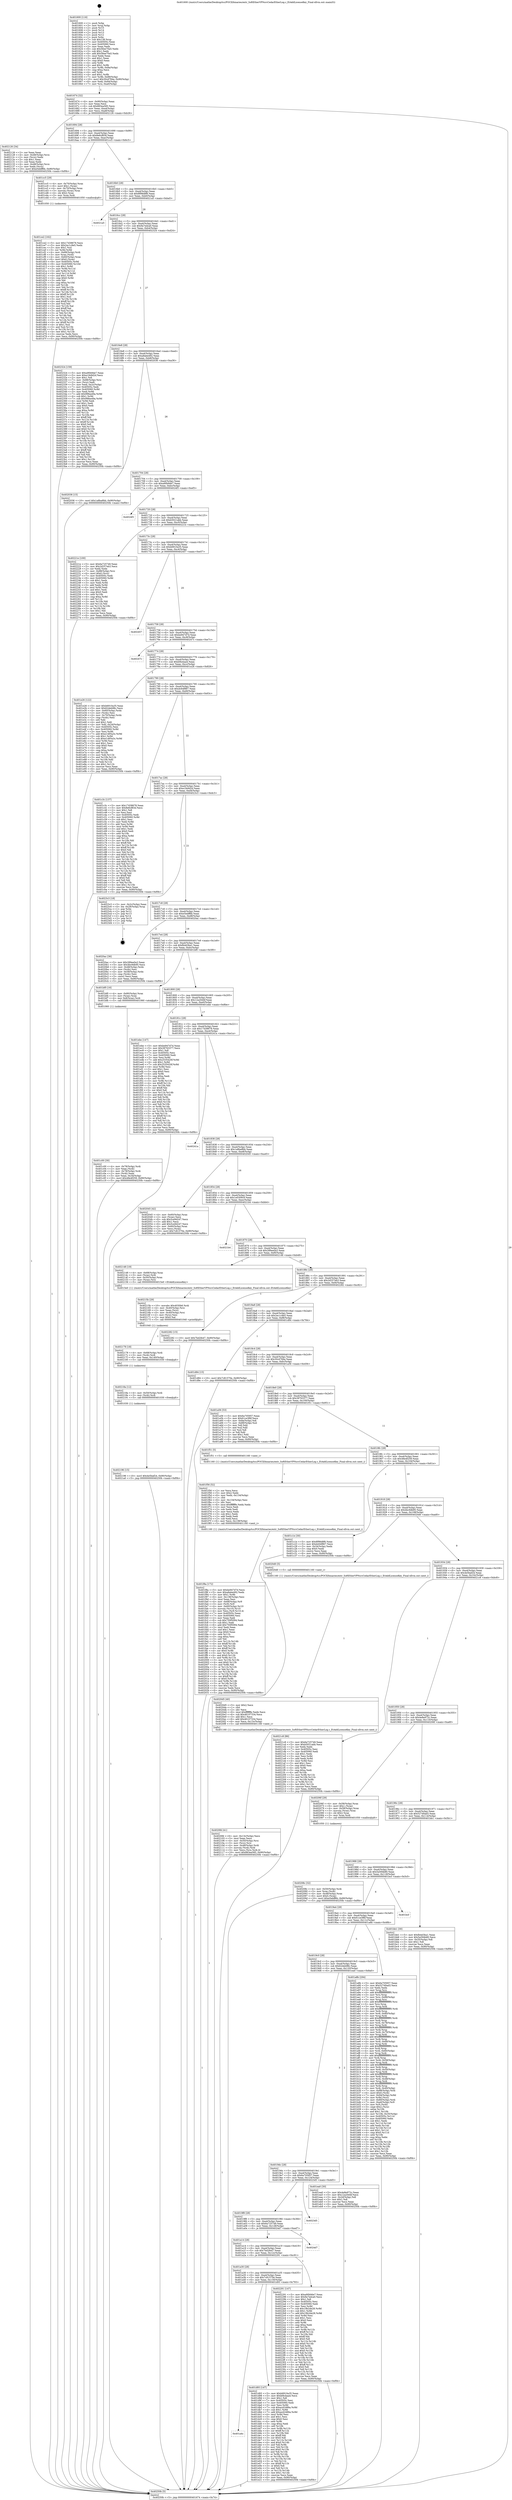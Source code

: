 digraph "0x401600" {
  label = "0x401600 (/mnt/c/Users/mathe/Desktop/tcc/POCII/binaries/extr_SoftEtherVPNsrcCedarEtherLog.c_EtAddLicenseKey_Final-ollvm.out::main(0))"
  labelloc = "t"
  node[shape=record]

  Entry [label="",width=0.3,height=0.3,shape=circle,fillcolor=black,style=filled]
  "0x401674" [label="{
     0x401674 [32]\l
     | [instrs]\l
     &nbsp;&nbsp;0x401674 \<+6\>: mov -0x90(%rbp),%eax\l
     &nbsp;&nbsp;0x40167a \<+2\>: mov %eax,%ecx\l
     &nbsp;&nbsp;0x40167c \<+6\>: sub $0x883ea585,%ecx\l
     &nbsp;&nbsp;0x401682 \<+6\>: mov %eax,-0xa4(%rbp)\l
     &nbsp;&nbsp;0x401688 \<+6\>: mov %ecx,-0xa8(%rbp)\l
     &nbsp;&nbsp;0x40168e \<+6\>: je 0000000000402126 \<main+0xb26\>\l
  }"]
  "0x402126" [label="{
     0x402126 [34]\l
     | [instrs]\l
     &nbsp;&nbsp;0x402126 \<+2\>: xor %eax,%eax\l
     &nbsp;&nbsp;0x402128 \<+4\>: mov -0x48(%rbp),%rcx\l
     &nbsp;&nbsp;0x40212c \<+2\>: mov (%rcx),%edx\l
     &nbsp;&nbsp;0x40212e \<+3\>: sub $0x1,%eax\l
     &nbsp;&nbsp;0x402131 \<+2\>: sub %eax,%edx\l
     &nbsp;&nbsp;0x402133 \<+4\>: mov -0x48(%rbp),%rcx\l
     &nbsp;&nbsp;0x402137 \<+2\>: mov %edx,(%rcx)\l
     &nbsp;&nbsp;0x402139 \<+10\>: movl $0xe5ebff6b,-0x90(%rbp)\l
     &nbsp;&nbsp;0x402143 \<+5\>: jmp 000000000040250b \<main+0xf0b\>\l
  }"]
  "0x401694" [label="{
     0x401694 [28]\l
     | [instrs]\l
     &nbsp;&nbsp;0x401694 \<+5\>: jmp 0000000000401699 \<main+0x99\>\l
     &nbsp;&nbsp;0x401699 \<+6\>: mov -0xa4(%rbp),%eax\l
     &nbsp;&nbsp;0x40169f \<+5\>: sub $0x8e6cf83d,%eax\l
     &nbsp;&nbsp;0x4016a4 \<+6\>: mov %eax,-0xac(%rbp)\l
     &nbsp;&nbsp;0x4016aa \<+6\>: je 0000000000401cc5 \<main+0x6c5\>\l
  }"]
  Exit [label="",width=0.3,height=0.3,shape=circle,fillcolor=black,style=filled,peripheries=2]
  "0x401cc5" [label="{
     0x401cc5 [29]\l
     | [instrs]\l
     &nbsp;&nbsp;0x401cc5 \<+4\>: mov -0x70(%rbp),%rax\l
     &nbsp;&nbsp;0x401cc9 \<+6\>: movl $0x1,(%rax)\l
     &nbsp;&nbsp;0x401ccf \<+4\>: mov -0x70(%rbp),%rax\l
     &nbsp;&nbsp;0x401cd3 \<+3\>: movslq (%rax),%rax\l
     &nbsp;&nbsp;0x401cd6 \<+4\>: shl $0x2,%rax\l
     &nbsp;&nbsp;0x401cda \<+3\>: mov %rax,%rdi\l
     &nbsp;&nbsp;0x401cdd \<+5\>: call 0000000000401050 \<malloc@plt\>\l
     | [calls]\l
     &nbsp;&nbsp;0x401050 \{1\} (unknown)\l
  }"]
  "0x4016b0" [label="{
     0x4016b0 [28]\l
     | [instrs]\l
     &nbsp;&nbsp;0x4016b0 \<+5\>: jmp 00000000004016b5 \<main+0xb5\>\l
     &nbsp;&nbsp;0x4016b5 \<+6\>: mov -0xa4(%rbp),%eax\l
     &nbsp;&nbsp;0x4016bb \<+5\>: sub $0x8f98d8f6,%eax\l
     &nbsp;&nbsp;0x4016c0 \<+6\>: mov %eax,-0xb0(%rbp)\l
     &nbsp;&nbsp;0x4016c6 \<+6\>: je 00000000004021a5 \<main+0xba5\>\l
  }"]
  "0x402196" [label="{
     0x402196 [15]\l
     | [instrs]\l
     &nbsp;&nbsp;0x402196 \<+10\>: movl $0x4e5baf24,-0x90(%rbp)\l
     &nbsp;&nbsp;0x4021a0 \<+5\>: jmp 000000000040250b \<main+0xf0b\>\l
  }"]
  "0x4021a5" [label="{
     0x4021a5\l
  }", style=dashed]
  "0x4016cc" [label="{
     0x4016cc [28]\l
     | [instrs]\l
     &nbsp;&nbsp;0x4016cc \<+5\>: jmp 00000000004016d1 \<main+0xd1\>\l
     &nbsp;&nbsp;0x4016d1 \<+6\>: mov -0xa4(%rbp),%eax\l
     &nbsp;&nbsp;0x4016d7 \<+5\>: sub $0x9a7edca0,%eax\l
     &nbsp;&nbsp;0x4016dc \<+6\>: mov %eax,-0xb4(%rbp)\l
     &nbsp;&nbsp;0x4016e2 \<+6\>: je 0000000000402324 \<main+0xd24\>\l
  }"]
  "0x40218a" [label="{
     0x40218a [12]\l
     | [instrs]\l
     &nbsp;&nbsp;0x40218a \<+4\>: mov -0x50(%rbp),%rdi\l
     &nbsp;&nbsp;0x40218e \<+3\>: mov (%rdi),%rdi\l
     &nbsp;&nbsp;0x402191 \<+5\>: call 0000000000401030 \<free@plt\>\l
     | [calls]\l
     &nbsp;&nbsp;0x401030 \{1\} (unknown)\l
  }"]
  "0x402324" [label="{
     0x402324 [159]\l
     | [instrs]\l
     &nbsp;&nbsp;0x402324 \<+5\>: mov $0xa90b9de7,%eax\l
     &nbsp;&nbsp;0x402329 \<+5\>: mov $0xe1fe9d2d,%ecx\l
     &nbsp;&nbsp;0x40232e \<+2\>: mov $0x1,%dl\l
     &nbsp;&nbsp;0x402330 \<+7\>: mov -0x88(%rbp),%rsi\l
     &nbsp;&nbsp;0x402337 \<+2\>: mov (%rsi),%edi\l
     &nbsp;&nbsp;0x402339 \<+3\>: mov %edi,-0x2c(%rbp)\l
     &nbsp;&nbsp;0x40233c \<+7\>: mov 0x40505c,%edi\l
     &nbsp;&nbsp;0x402343 \<+8\>: mov 0x405060,%r8d\l
     &nbsp;&nbsp;0x40234b \<+3\>: mov %edi,%r9d\l
     &nbsp;&nbsp;0x40234e \<+7\>: add $0x99fea49a,%r9d\l
     &nbsp;&nbsp;0x402355 \<+4\>: sub $0x1,%r9d\l
     &nbsp;&nbsp;0x402359 \<+7\>: sub $0x99fea49a,%r9d\l
     &nbsp;&nbsp;0x402360 \<+4\>: imul %r9d,%edi\l
     &nbsp;&nbsp;0x402364 \<+3\>: and $0x1,%edi\l
     &nbsp;&nbsp;0x402367 \<+3\>: cmp $0x0,%edi\l
     &nbsp;&nbsp;0x40236a \<+4\>: sete %r10b\l
     &nbsp;&nbsp;0x40236e \<+4\>: cmp $0xa,%r8d\l
     &nbsp;&nbsp;0x402372 \<+4\>: setl %r11b\l
     &nbsp;&nbsp;0x402376 \<+3\>: mov %r10b,%bl\l
     &nbsp;&nbsp;0x402379 \<+3\>: xor $0xff,%bl\l
     &nbsp;&nbsp;0x40237c \<+3\>: mov %r11b,%r14b\l
     &nbsp;&nbsp;0x40237f \<+4\>: xor $0xff,%r14b\l
     &nbsp;&nbsp;0x402383 \<+3\>: xor $0x0,%dl\l
     &nbsp;&nbsp;0x402386 \<+3\>: mov %bl,%r15b\l
     &nbsp;&nbsp;0x402389 \<+4\>: and $0x0,%r15b\l
     &nbsp;&nbsp;0x40238d \<+3\>: and %dl,%r10b\l
     &nbsp;&nbsp;0x402390 \<+3\>: mov %r14b,%r12b\l
     &nbsp;&nbsp;0x402393 \<+4\>: and $0x0,%r12b\l
     &nbsp;&nbsp;0x402397 \<+3\>: and %dl,%r11b\l
     &nbsp;&nbsp;0x40239a \<+3\>: or %r10b,%r15b\l
     &nbsp;&nbsp;0x40239d \<+3\>: or %r11b,%r12b\l
     &nbsp;&nbsp;0x4023a0 \<+3\>: xor %r12b,%r15b\l
     &nbsp;&nbsp;0x4023a3 \<+3\>: or %r14b,%bl\l
     &nbsp;&nbsp;0x4023a6 \<+3\>: xor $0xff,%bl\l
     &nbsp;&nbsp;0x4023a9 \<+3\>: or $0x0,%dl\l
     &nbsp;&nbsp;0x4023ac \<+2\>: and %dl,%bl\l
     &nbsp;&nbsp;0x4023ae \<+3\>: or %bl,%r15b\l
     &nbsp;&nbsp;0x4023b1 \<+4\>: test $0x1,%r15b\l
     &nbsp;&nbsp;0x4023b5 \<+3\>: cmovne %ecx,%eax\l
     &nbsp;&nbsp;0x4023b8 \<+6\>: mov %eax,-0x90(%rbp)\l
     &nbsp;&nbsp;0x4023be \<+5\>: jmp 000000000040250b \<main+0xf0b\>\l
  }"]
  "0x4016e8" [label="{
     0x4016e8 [28]\l
     | [instrs]\l
     &nbsp;&nbsp;0x4016e8 \<+5\>: jmp 00000000004016ed \<main+0xed\>\l
     &nbsp;&nbsp;0x4016ed \<+6\>: mov -0xa4(%rbp),%eax\l
     &nbsp;&nbsp;0x4016f3 \<+5\>: sub $0xa8abe492,%eax\l
     &nbsp;&nbsp;0x4016f8 \<+6\>: mov %eax,-0xb8(%rbp)\l
     &nbsp;&nbsp;0x4016fe \<+6\>: je 0000000000402036 \<main+0xa36\>\l
  }"]
  "0x402178" [label="{
     0x402178 [18]\l
     | [instrs]\l
     &nbsp;&nbsp;0x402178 \<+4\>: mov -0x68(%rbp),%rdi\l
     &nbsp;&nbsp;0x40217c \<+3\>: mov (%rdi),%rdi\l
     &nbsp;&nbsp;0x40217f \<+6\>: mov %eax,-0x140(%rbp)\l
     &nbsp;&nbsp;0x402185 \<+5\>: call 0000000000401030 \<free@plt\>\l
     | [calls]\l
     &nbsp;&nbsp;0x401030 \{1\} (unknown)\l
  }"]
  "0x402036" [label="{
     0x402036 [15]\l
     | [instrs]\l
     &nbsp;&nbsp;0x402036 \<+10\>: movl $0x1a8ba8bb,-0x90(%rbp)\l
     &nbsp;&nbsp;0x402040 \<+5\>: jmp 000000000040250b \<main+0xf0b\>\l
  }"]
  "0x401704" [label="{
     0x401704 [28]\l
     | [instrs]\l
     &nbsp;&nbsp;0x401704 \<+5\>: jmp 0000000000401709 \<main+0x109\>\l
     &nbsp;&nbsp;0x401709 \<+6\>: mov -0xa4(%rbp),%eax\l
     &nbsp;&nbsp;0x40170f \<+5\>: sub $0xa90b9de7,%eax\l
     &nbsp;&nbsp;0x401714 \<+6\>: mov %eax,-0xbc(%rbp)\l
     &nbsp;&nbsp;0x40171a \<+6\>: je 00000000004024f3 \<main+0xef3\>\l
  }"]
  "0x40215b" [label="{
     0x40215b [29]\l
     | [instrs]\l
     &nbsp;&nbsp;0x40215b \<+10\>: movabs $0x4030b6,%rdi\l
     &nbsp;&nbsp;0x402165 \<+4\>: mov -0x40(%rbp),%rsi\l
     &nbsp;&nbsp;0x402169 \<+2\>: mov %eax,(%rsi)\l
     &nbsp;&nbsp;0x40216b \<+4\>: mov -0x40(%rbp),%rsi\l
     &nbsp;&nbsp;0x40216f \<+2\>: mov (%rsi),%esi\l
     &nbsp;&nbsp;0x402171 \<+2\>: mov $0x0,%al\l
     &nbsp;&nbsp;0x402173 \<+5\>: call 0000000000401040 \<printf@plt\>\l
     | [calls]\l
     &nbsp;&nbsp;0x401040 \{1\} (unknown)\l
  }"]
  "0x4024f3" [label="{
     0x4024f3\l
  }", style=dashed]
  "0x401720" [label="{
     0x401720 [28]\l
     | [instrs]\l
     &nbsp;&nbsp;0x401720 \<+5\>: jmp 0000000000401725 \<main+0x125\>\l
     &nbsp;&nbsp;0x401725 \<+6\>: mov -0xa4(%rbp),%eax\l
     &nbsp;&nbsp;0x40172b \<+5\>: sub $0xb5021abb,%eax\l
     &nbsp;&nbsp;0x401730 \<+6\>: mov %eax,-0xc0(%rbp)\l
     &nbsp;&nbsp;0x401736 \<+6\>: je 000000000040221e \<main+0xc1e\>\l
  }"]
  "0x4020fd" [label="{
     0x4020fd [41]\l
     | [instrs]\l
     &nbsp;&nbsp;0x4020fd \<+6\>: mov -0x13c(%rbp),%ecx\l
     &nbsp;&nbsp;0x402103 \<+3\>: imul %eax,%ecx\l
     &nbsp;&nbsp;0x402106 \<+4\>: mov -0x50(%rbp),%rsi\l
     &nbsp;&nbsp;0x40210a \<+3\>: mov (%rsi),%rsi\l
     &nbsp;&nbsp;0x40210d \<+4\>: mov -0x48(%rbp),%rdi\l
     &nbsp;&nbsp;0x402111 \<+3\>: movslq (%rdi),%rdi\l
     &nbsp;&nbsp;0x402114 \<+3\>: mov %ecx,(%rsi,%rdi,4)\l
     &nbsp;&nbsp;0x402117 \<+10\>: movl $0x883ea585,-0x90(%rbp)\l
     &nbsp;&nbsp;0x402121 \<+5\>: jmp 000000000040250b \<main+0xf0b\>\l
  }"]
  "0x40221e" [label="{
     0x40221e [100]\l
     | [instrs]\l
     &nbsp;&nbsp;0x40221e \<+5\>: mov $0x6a725749,%eax\l
     &nbsp;&nbsp;0x402223 \<+5\>: mov $0x2d257eb3,%ecx\l
     &nbsp;&nbsp;0x402228 \<+2\>: xor %edx,%edx\l
     &nbsp;&nbsp;0x40222a \<+7\>: mov -0x88(%rbp),%rsi\l
     &nbsp;&nbsp;0x402231 \<+6\>: movl $0x0,(%rsi)\l
     &nbsp;&nbsp;0x402237 \<+7\>: mov 0x40505c,%edi\l
     &nbsp;&nbsp;0x40223e \<+8\>: mov 0x405060,%r8d\l
     &nbsp;&nbsp;0x402246 \<+3\>: sub $0x1,%edx\l
     &nbsp;&nbsp;0x402249 \<+3\>: mov %edi,%r9d\l
     &nbsp;&nbsp;0x40224c \<+3\>: add %edx,%r9d\l
     &nbsp;&nbsp;0x40224f \<+4\>: imul %r9d,%edi\l
     &nbsp;&nbsp;0x402253 \<+3\>: and $0x1,%edi\l
     &nbsp;&nbsp;0x402256 \<+3\>: cmp $0x0,%edi\l
     &nbsp;&nbsp;0x402259 \<+4\>: sete %r10b\l
     &nbsp;&nbsp;0x40225d \<+4\>: cmp $0xa,%r8d\l
     &nbsp;&nbsp;0x402261 \<+4\>: setl %r11b\l
     &nbsp;&nbsp;0x402265 \<+3\>: mov %r10b,%bl\l
     &nbsp;&nbsp;0x402268 \<+3\>: and %r11b,%bl\l
     &nbsp;&nbsp;0x40226b \<+3\>: xor %r11b,%r10b\l
     &nbsp;&nbsp;0x40226e \<+3\>: or %r10b,%bl\l
     &nbsp;&nbsp;0x402271 \<+3\>: test $0x1,%bl\l
     &nbsp;&nbsp;0x402274 \<+3\>: cmovne %ecx,%eax\l
     &nbsp;&nbsp;0x402277 \<+6\>: mov %eax,-0x90(%rbp)\l
     &nbsp;&nbsp;0x40227d \<+5\>: jmp 000000000040250b \<main+0xf0b\>\l
  }"]
  "0x40173c" [label="{
     0x40173c [28]\l
     | [instrs]\l
     &nbsp;&nbsp;0x40173c \<+5\>: jmp 0000000000401741 \<main+0x141\>\l
     &nbsp;&nbsp;0x401741 \<+6\>: mov -0xa4(%rbp),%eax\l
     &nbsp;&nbsp;0x401747 \<+5\>: sub $0xb6910a35,%eax\l
     &nbsp;&nbsp;0x40174c \<+6\>: mov %eax,-0xc4(%rbp)\l
     &nbsp;&nbsp;0x401752 \<+6\>: je 0000000000402457 \<main+0xe57\>\l
  }"]
  "0x4020d5" [label="{
     0x4020d5 [40]\l
     | [instrs]\l
     &nbsp;&nbsp;0x4020d5 \<+5\>: mov $0x2,%ecx\l
     &nbsp;&nbsp;0x4020da \<+1\>: cltd\l
     &nbsp;&nbsp;0x4020db \<+2\>: idiv %ecx\l
     &nbsp;&nbsp;0x4020dd \<+6\>: imul $0xfffffffe,%edx,%ecx\l
     &nbsp;&nbsp;0x4020e3 \<+6\>: sub $0x46107334,%ecx\l
     &nbsp;&nbsp;0x4020e9 \<+3\>: add $0x1,%ecx\l
     &nbsp;&nbsp;0x4020ec \<+6\>: add $0x46107334,%ecx\l
     &nbsp;&nbsp;0x4020f2 \<+6\>: mov %ecx,-0x13c(%rbp)\l
     &nbsp;&nbsp;0x4020f8 \<+5\>: call 0000000000401160 \<next_i\>\l
     | [calls]\l
     &nbsp;&nbsp;0x401160 \{1\} (/mnt/c/Users/mathe/Desktop/tcc/POCII/binaries/extr_SoftEtherVPNsrcCedarEtherLog.c_EtAddLicenseKey_Final-ollvm.out::next_i)\l
  }"]
  "0x402457" [label="{
     0x402457\l
  }", style=dashed]
  "0x401758" [label="{
     0x401758 [28]\l
     | [instrs]\l
     &nbsp;&nbsp;0x401758 \<+5\>: jmp 000000000040175d \<main+0x15d\>\l
     &nbsp;&nbsp;0x40175d \<+6\>: mov -0xa4(%rbp),%eax\l
     &nbsp;&nbsp;0x401763 \<+5\>: sub $0xbe947d7d,%eax\l
     &nbsp;&nbsp;0x401768 \<+6\>: mov %eax,-0xc8(%rbp)\l
     &nbsp;&nbsp;0x40176e \<+6\>: je 000000000040247c \<main+0xe7c\>\l
  }"]
  "0x40208c" [label="{
     0x40208c [32]\l
     | [instrs]\l
     &nbsp;&nbsp;0x40208c \<+4\>: mov -0x50(%rbp),%rdi\l
     &nbsp;&nbsp;0x402090 \<+3\>: mov %rax,(%rdi)\l
     &nbsp;&nbsp;0x402093 \<+4\>: mov -0x48(%rbp),%rax\l
     &nbsp;&nbsp;0x402097 \<+6\>: movl $0x0,(%rax)\l
     &nbsp;&nbsp;0x40209d \<+10\>: movl $0xe5ebff6b,-0x90(%rbp)\l
     &nbsp;&nbsp;0x4020a7 \<+5\>: jmp 000000000040250b \<main+0xf0b\>\l
  }"]
  "0x40247c" [label="{
     0x40247c\l
  }", style=dashed]
  "0x401774" [label="{
     0x401774 [28]\l
     | [instrs]\l
     &nbsp;&nbsp;0x401774 \<+5\>: jmp 0000000000401779 \<main+0x179\>\l
     &nbsp;&nbsp;0x401779 \<+6\>: mov -0xa4(%rbp),%eax\l
     &nbsp;&nbsp;0x40177f \<+5\>: sub $0xbf4cbaa4,%eax\l
     &nbsp;&nbsp;0x401784 \<+6\>: mov %eax,-0xcc(%rbp)\l
     &nbsp;&nbsp;0x40178a \<+6\>: je 0000000000401e26 \<main+0x826\>\l
  }"]
  "0x401f8a" [label="{
     0x401f8a [172]\l
     | [instrs]\l
     &nbsp;&nbsp;0x401f8a \<+5\>: mov $0xbe947d7d,%ecx\l
     &nbsp;&nbsp;0x401f8f \<+5\>: mov $0xa8abe492,%edx\l
     &nbsp;&nbsp;0x401f94 \<+3\>: mov $0x1,%r8b\l
     &nbsp;&nbsp;0x401f97 \<+6\>: mov -0x138(%rbp),%esi\l
     &nbsp;&nbsp;0x401f9d \<+3\>: imul %eax,%esi\l
     &nbsp;&nbsp;0x401fa0 \<+4\>: mov -0x68(%rbp),%r9\l
     &nbsp;&nbsp;0x401fa4 \<+3\>: mov (%r9),%r9\l
     &nbsp;&nbsp;0x401fa7 \<+4\>: mov -0x60(%rbp),%r10\l
     &nbsp;&nbsp;0x401fab \<+3\>: movslq (%r10),%r10\l
     &nbsp;&nbsp;0x401fae \<+4\>: mov %esi,(%r9,%r10,4)\l
     &nbsp;&nbsp;0x401fb2 \<+7\>: mov 0x40505c,%eax\l
     &nbsp;&nbsp;0x401fb9 \<+7\>: mov 0x405060,%esi\l
     &nbsp;&nbsp;0x401fc0 \<+2\>: mov %eax,%edi\l
     &nbsp;&nbsp;0x401fc2 \<+6\>: sub $0x750f5094,%edi\l
     &nbsp;&nbsp;0x401fc8 \<+3\>: sub $0x1,%edi\l
     &nbsp;&nbsp;0x401fcb \<+6\>: add $0x750f5094,%edi\l
     &nbsp;&nbsp;0x401fd1 \<+3\>: imul %edi,%eax\l
     &nbsp;&nbsp;0x401fd4 \<+3\>: and $0x1,%eax\l
     &nbsp;&nbsp;0x401fd7 \<+3\>: cmp $0x0,%eax\l
     &nbsp;&nbsp;0x401fda \<+4\>: sete %r11b\l
     &nbsp;&nbsp;0x401fde \<+3\>: cmp $0xa,%esi\l
     &nbsp;&nbsp;0x401fe1 \<+3\>: setl %bl\l
     &nbsp;&nbsp;0x401fe4 \<+3\>: mov %r11b,%r14b\l
     &nbsp;&nbsp;0x401fe7 \<+4\>: xor $0xff,%r14b\l
     &nbsp;&nbsp;0x401feb \<+3\>: mov %bl,%r15b\l
     &nbsp;&nbsp;0x401fee \<+4\>: xor $0xff,%r15b\l
     &nbsp;&nbsp;0x401ff2 \<+4\>: xor $0x0,%r8b\l
     &nbsp;&nbsp;0x401ff6 \<+3\>: mov %r14b,%r12b\l
     &nbsp;&nbsp;0x401ff9 \<+4\>: and $0x0,%r12b\l
     &nbsp;&nbsp;0x401ffd \<+3\>: and %r8b,%r11b\l
     &nbsp;&nbsp;0x402000 \<+3\>: mov %r15b,%r13b\l
     &nbsp;&nbsp;0x402003 \<+4\>: and $0x0,%r13b\l
     &nbsp;&nbsp;0x402007 \<+3\>: and %r8b,%bl\l
     &nbsp;&nbsp;0x40200a \<+3\>: or %r11b,%r12b\l
     &nbsp;&nbsp;0x40200d \<+3\>: or %bl,%r13b\l
     &nbsp;&nbsp;0x402010 \<+3\>: xor %r13b,%r12b\l
     &nbsp;&nbsp;0x402013 \<+3\>: or %r15b,%r14b\l
     &nbsp;&nbsp;0x402016 \<+4\>: xor $0xff,%r14b\l
     &nbsp;&nbsp;0x40201a \<+4\>: or $0x0,%r8b\l
     &nbsp;&nbsp;0x40201e \<+3\>: and %r8b,%r14b\l
     &nbsp;&nbsp;0x402021 \<+3\>: or %r14b,%r12b\l
     &nbsp;&nbsp;0x402024 \<+4\>: test $0x1,%r12b\l
     &nbsp;&nbsp;0x402028 \<+3\>: cmovne %edx,%ecx\l
     &nbsp;&nbsp;0x40202b \<+6\>: mov %ecx,-0x90(%rbp)\l
     &nbsp;&nbsp;0x402031 \<+5\>: jmp 000000000040250b \<main+0xf0b\>\l
  }"]
  "0x401e26" [label="{
     0x401e26 [122]\l
     | [instrs]\l
     &nbsp;&nbsp;0x401e26 \<+5\>: mov $0xb6910a35,%eax\l
     &nbsp;&nbsp;0x401e2b \<+5\>: mov $0x62deb98c,%ecx\l
     &nbsp;&nbsp;0x401e30 \<+4\>: mov -0x60(%rbp),%rdx\l
     &nbsp;&nbsp;0x401e34 \<+2\>: mov (%rdx),%esi\l
     &nbsp;&nbsp;0x401e36 \<+4\>: mov -0x70(%rbp),%rdx\l
     &nbsp;&nbsp;0x401e3a \<+2\>: cmp (%rdx),%esi\l
     &nbsp;&nbsp;0x401e3c \<+4\>: setl %dil\l
     &nbsp;&nbsp;0x401e40 \<+4\>: and $0x1,%dil\l
     &nbsp;&nbsp;0x401e44 \<+4\>: mov %dil,-0x2d(%rbp)\l
     &nbsp;&nbsp;0x401e48 \<+7\>: mov 0x40505c,%esi\l
     &nbsp;&nbsp;0x401e4f \<+8\>: mov 0x405060,%r8d\l
     &nbsp;&nbsp;0x401e57 \<+3\>: mov %esi,%r9d\l
     &nbsp;&nbsp;0x401e5a \<+7\>: add $0xe1485a3c,%r9d\l
     &nbsp;&nbsp;0x401e61 \<+4\>: sub $0x1,%r9d\l
     &nbsp;&nbsp;0x401e65 \<+7\>: sub $0xe1485a3c,%r9d\l
     &nbsp;&nbsp;0x401e6c \<+4\>: imul %r9d,%esi\l
     &nbsp;&nbsp;0x401e70 \<+3\>: and $0x1,%esi\l
     &nbsp;&nbsp;0x401e73 \<+3\>: cmp $0x0,%esi\l
     &nbsp;&nbsp;0x401e76 \<+4\>: sete %dil\l
     &nbsp;&nbsp;0x401e7a \<+4\>: cmp $0xa,%r8d\l
     &nbsp;&nbsp;0x401e7e \<+4\>: setl %r10b\l
     &nbsp;&nbsp;0x401e82 \<+3\>: mov %dil,%r11b\l
     &nbsp;&nbsp;0x401e85 \<+3\>: and %r10b,%r11b\l
     &nbsp;&nbsp;0x401e88 \<+3\>: xor %r10b,%dil\l
     &nbsp;&nbsp;0x401e8b \<+3\>: or %dil,%r11b\l
     &nbsp;&nbsp;0x401e8e \<+4\>: test $0x1,%r11b\l
     &nbsp;&nbsp;0x401e92 \<+3\>: cmovne %ecx,%eax\l
     &nbsp;&nbsp;0x401e95 \<+6\>: mov %eax,-0x90(%rbp)\l
     &nbsp;&nbsp;0x401e9b \<+5\>: jmp 000000000040250b \<main+0xf0b\>\l
  }"]
  "0x401790" [label="{
     0x401790 [28]\l
     | [instrs]\l
     &nbsp;&nbsp;0x401790 \<+5\>: jmp 0000000000401795 \<main+0x195\>\l
     &nbsp;&nbsp;0x401795 \<+6\>: mov -0xa4(%rbp),%eax\l
     &nbsp;&nbsp;0x40179b \<+5\>: sub $0xdc64f867,%eax\l
     &nbsp;&nbsp;0x4017a0 \<+6\>: mov %eax,-0xd0(%rbp)\l
     &nbsp;&nbsp;0x4017a6 \<+6\>: je 0000000000401c3c \<main+0x63c\>\l
  }"]
  "0x401f56" [label="{
     0x401f56 [52]\l
     | [instrs]\l
     &nbsp;&nbsp;0x401f56 \<+2\>: xor %ecx,%ecx\l
     &nbsp;&nbsp;0x401f58 \<+5\>: mov $0x2,%edx\l
     &nbsp;&nbsp;0x401f5d \<+6\>: mov %edx,-0x134(%rbp)\l
     &nbsp;&nbsp;0x401f63 \<+1\>: cltd\l
     &nbsp;&nbsp;0x401f64 \<+6\>: mov -0x134(%rbp),%esi\l
     &nbsp;&nbsp;0x401f6a \<+2\>: idiv %esi\l
     &nbsp;&nbsp;0x401f6c \<+6\>: imul $0xfffffffe,%edx,%edx\l
     &nbsp;&nbsp;0x401f72 \<+2\>: mov %ecx,%edi\l
     &nbsp;&nbsp;0x401f74 \<+2\>: sub %edx,%edi\l
     &nbsp;&nbsp;0x401f76 \<+2\>: mov %ecx,%edx\l
     &nbsp;&nbsp;0x401f78 \<+3\>: sub $0x1,%edx\l
     &nbsp;&nbsp;0x401f7b \<+2\>: add %edx,%edi\l
     &nbsp;&nbsp;0x401f7d \<+2\>: sub %edi,%ecx\l
     &nbsp;&nbsp;0x401f7f \<+6\>: mov %ecx,-0x138(%rbp)\l
     &nbsp;&nbsp;0x401f85 \<+5\>: call 0000000000401160 \<next_i\>\l
     | [calls]\l
     &nbsp;&nbsp;0x401160 \{1\} (/mnt/c/Users/mathe/Desktop/tcc/POCII/binaries/extr_SoftEtherVPNsrcCedarEtherLog.c_EtAddLicenseKey_Final-ollvm.out::next_i)\l
  }"]
  "0x401c3c" [label="{
     0x401c3c [137]\l
     | [instrs]\l
     &nbsp;&nbsp;0x401c3c \<+5\>: mov $0x17d38678,%eax\l
     &nbsp;&nbsp;0x401c41 \<+5\>: mov $0x8e6cf83d,%ecx\l
     &nbsp;&nbsp;0x401c46 \<+2\>: mov $0x1,%dl\l
     &nbsp;&nbsp;0x401c48 \<+2\>: xor %esi,%esi\l
     &nbsp;&nbsp;0x401c4a \<+7\>: mov 0x40505c,%edi\l
     &nbsp;&nbsp;0x401c51 \<+8\>: mov 0x405060,%r8d\l
     &nbsp;&nbsp;0x401c59 \<+3\>: sub $0x1,%esi\l
     &nbsp;&nbsp;0x401c5c \<+3\>: mov %edi,%r9d\l
     &nbsp;&nbsp;0x401c5f \<+3\>: add %esi,%r9d\l
     &nbsp;&nbsp;0x401c62 \<+4\>: imul %r9d,%edi\l
     &nbsp;&nbsp;0x401c66 \<+3\>: and $0x1,%edi\l
     &nbsp;&nbsp;0x401c69 \<+3\>: cmp $0x0,%edi\l
     &nbsp;&nbsp;0x401c6c \<+4\>: sete %r10b\l
     &nbsp;&nbsp;0x401c70 \<+4\>: cmp $0xa,%r8d\l
     &nbsp;&nbsp;0x401c74 \<+4\>: setl %r11b\l
     &nbsp;&nbsp;0x401c78 \<+3\>: mov %r10b,%bl\l
     &nbsp;&nbsp;0x401c7b \<+3\>: xor $0xff,%bl\l
     &nbsp;&nbsp;0x401c7e \<+3\>: mov %r11b,%r14b\l
     &nbsp;&nbsp;0x401c81 \<+4\>: xor $0xff,%r14b\l
     &nbsp;&nbsp;0x401c85 \<+3\>: xor $0x0,%dl\l
     &nbsp;&nbsp;0x401c88 \<+3\>: mov %bl,%r15b\l
     &nbsp;&nbsp;0x401c8b \<+4\>: and $0x0,%r15b\l
     &nbsp;&nbsp;0x401c8f \<+3\>: and %dl,%r10b\l
     &nbsp;&nbsp;0x401c92 \<+3\>: mov %r14b,%r12b\l
     &nbsp;&nbsp;0x401c95 \<+4\>: and $0x0,%r12b\l
     &nbsp;&nbsp;0x401c99 \<+3\>: and %dl,%r11b\l
     &nbsp;&nbsp;0x401c9c \<+3\>: or %r10b,%r15b\l
     &nbsp;&nbsp;0x401c9f \<+3\>: or %r11b,%r12b\l
     &nbsp;&nbsp;0x401ca2 \<+3\>: xor %r12b,%r15b\l
     &nbsp;&nbsp;0x401ca5 \<+3\>: or %r14b,%bl\l
     &nbsp;&nbsp;0x401ca8 \<+3\>: xor $0xff,%bl\l
     &nbsp;&nbsp;0x401cab \<+3\>: or $0x0,%dl\l
     &nbsp;&nbsp;0x401cae \<+2\>: and %dl,%bl\l
     &nbsp;&nbsp;0x401cb0 \<+3\>: or %bl,%r15b\l
     &nbsp;&nbsp;0x401cb3 \<+4\>: test $0x1,%r15b\l
     &nbsp;&nbsp;0x401cb7 \<+3\>: cmovne %ecx,%eax\l
     &nbsp;&nbsp;0x401cba \<+6\>: mov %eax,-0x90(%rbp)\l
     &nbsp;&nbsp;0x401cc0 \<+5\>: jmp 000000000040250b \<main+0xf0b\>\l
  }"]
  "0x4017ac" [label="{
     0x4017ac [28]\l
     | [instrs]\l
     &nbsp;&nbsp;0x4017ac \<+5\>: jmp 00000000004017b1 \<main+0x1b1\>\l
     &nbsp;&nbsp;0x4017b1 \<+6\>: mov -0xa4(%rbp),%eax\l
     &nbsp;&nbsp;0x4017b7 \<+5\>: sub $0xe1fe9d2d,%eax\l
     &nbsp;&nbsp;0x4017bc \<+6\>: mov %eax,-0xd4(%rbp)\l
     &nbsp;&nbsp;0x4017c2 \<+6\>: je 00000000004023c3 \<main+0xdc3\>\l
  }"]
  "0x401a4c" [label="{
     0x401a4c\l
  }", style=dashed]
  "0x4023c3" [label="{
     0x4023c3 [18]\l
     | [instrs]\l
     &nbsp;&nbsp;0x4023c3 \<+3\>: mov -0x2c(%rbp),%eax\l
     &nbsp;&nbsp;0x4023c6 \<+4\>: lea -0x28(%rbp),%rsp\l
     &nbsp;&nbsp;0x4023ca \<+1\>: pop %rbx\l
     &nbsp;&nbsp;0x4023cb \<+2\>: pop %r12\l
     &nbsp;&nbsp;0x4023cd \<+2\>: pop %r13\l
     &nbsp;&nbsp;0x4023cf \<+2\>: pop %r14\l
     &nbsp;&nbsp;0x4023d1 \<+2\>: pop %r15\l
     &nbsp;&nbsp;0x4023d3 \<+1\>: pop %rbp\l
     &nbsp;&nbsp;0x4023d4 \<+1\>: ret\l
  }"]
  "0x4017c8" [label="{
     0x4017c8 [28]\l
     | [instrs]\l
     &nbsp;&nbsp;0x4017c8 \<+5\>: jmp 00000000004017cd \<main+0x1cd\>\l
     &nbsp;&nbsp;0x4017cd \<+6\>: mov -0xa4(%rbp),%eax\l
     &nbsp;&nbsp;0x4017d3 \<+5\>: sub $0xe5ebff6b,%eax\l
     &nbsp;&nbsp;0x4017d8 \<+6\>: mov %eax,-0xd8(%rbp)\l
     &nbsp;&nbsp;0x4017de \<+6\>: je 00000000004020ac \<main+0xaac\>\l
  }"]
  "0x401d93" [label="{
     0x401d93 [147]\l
     | [instrs]\l
     &nbsp;&nbsp;0x401d93 \<+5\>: mov $0xb6910a35,%eax\l
     &nbsp;&nbsp;0x401d98 \<+5\>: mov $0xbf4cbaa4,%ecx\l
     &nbsp;&nbsp;0x401d9d \<+2\>: mov $0x1,%dl\l
     &nbsp;&nbsp;0x401d9f \<+7\>: mov 0x40505c,%esi\l
     &nbsp;&nbsp;0x401da6 \<+7\>: mov 0x405060,%edi\l
     &nbsp;&nbsp;0x401dad \<+3\>: mov %esi,%r8d\l
     &nbsp;&nbsp;0x401db0 \<+7\>: sub $0xacd2486a,%r8d\l
     &nbsp;&nbsp;0x401db7 \<+4\>: sub $0x1,%r8d\l
     &nbsp;&nbsp;0x401dbb \<+7\>: add $0xacd2486a,%r8d\l
     &nbsp;&nbsp;0x401dc2 \<+4\>: imul %r8d,%esi\l
     &nbsp;&nbsp;0x401dc6 \<+3\>: and $0x1,%esi\l
     &nbsp;&nbsp;0x401dc9 \<+3\>: cmp $0x0,%esi\l
     &nbsp;&nbsp;0x401dcc \<+4\>: sete %r9b\l
     &nbsp;&nbsp;0x401dd0 \<+3\>: cmp $0xa,%edi\l
     &nbsp;&nbsp;0x401dd3 \<+4\>: setl %r10b\l
     &nbsp;&nbsp;0x401dd7 \<+3\>: mov %r9b,%r11b\l
     &nbsp;&nbsp;0x401dda \<+4\>: xor $0xff,%r11b\l
     &nbsp;&nbsp;0x401dde \<+3\>: mov %r10b,%bl\l
     &nbsp;&nbsp;0x401de1 \<+3\>: xor $0xff,%bl\l
     &nbsp;&nbsp;0x401de4 \<+3\>: xor $0x0,%dl\l
     &nbsp;&nbsp;0x401de7 \<+3\>: mov %r11b,%r14b\l
     &nbsp;&nbsp;0x401dea \<+4\>: and $0x0,%r14b\l
     &nbsp;&nbsp;0x401dee \<+3\>: and %dl,%r9b\l
     &nbsp;&nbsp;0x401df1 \<+3\>: mov %bl,%r15b\l
     &nbsp;&nbsp;0x401df4 \<+4\>: and $0x0,%r15b\l
     &nbsp;&nbsp;0x401df8 \<+3\>: and %dl,%r10b\l
     &nbsp;&nbsp;0x401dfb \<+3\>: or %r9b,%r14b\l
     &nbsp;&nbsp;0x401dfe \<+3\>: or %r10b,%r15b\l
     &nbsp;&nbsp;0x401e01 \<+3\>: xor %r15b,%r14b\l
     &nbsp;&nbsp;0x401e04 \<+3\>: or %bl,%r11b\l
     &nbsp;&nbsp;0x401e07 \<+4\>: xor $0xff,%r11b\l
     &nbsp;&nbsp;0x401e0b \<+3\>: or $0x0,%dl\l
     &nbsp;&nbsp;0x401e0e \<+3\>: and %dl,%r11b\l
     &nbsp;&nbsp;0x401e11 \<+3\>: or %r11b,%r14b\l
     &nbsp;&nbsp;0x401e14 \<+4\>: test $0x1,%r14b\l
     &nbsp;&nbsp;0x401e18 \<+3\>: cmovne %ecx,%eax\l
     &nbsp;&nbsp;0x401e1b \<+6\>: mov %eax,-0x90(%rbp)\l
     &nbsp;&nbsp;0x401e21 \<+5\>: jmp 000000000040250b \<main+0xf0b\>\l
  }"]
  "0x4020ac" [label="{
     0x4020ac [36]\l
     | [instrs]\l
     &nbsp;&nbsp;0x4020ac \<+5\>: mov $0x289ee0a3,%eax\l
     &nbsp;&nbsp;0x4020b1 \<+5\>: mov $0x4bc9db95,%ecx\l
     &nbsp;&nbsp;0x4020b6 \<+4\>: mov -0x48(%rbp),%rdx\l
     &nbsp;&nbsp;0x4020ba \<+2\>: mov (%rdx),%esi\l
     &nbsp;&nbsp;0x4020bc \<+4\>: mov -0x58(%rbp),%rdx\l
     &nbsp;&nbsp;0x4020c0 \<+2\>: cmp (%rdx),%esi\l
     &nbsp;&nbsp;0x4020c2 \<+3\>: cmovl %ecx,%eax\l
     &nbsp;&nbsp;0x4020c5 \<+6\>: mov %eax,-0x90(%rbp)\l
     &nbsp;&nbsp;0x4020cb \<+5\>: jmp 000000000040250b \<main+0xf0b\>\l
  }"]
  "0x4017e4" [label="{
     0x4017e4 [28]\l
     | [instrs]\l
     &nbsp;&nbsp;0x4017e4 \<+5\>: jmp 00000000004017e9 \<main+0x1e9\>\l
     &nbsp;&nbsp;0x4017e9 \<+6\>: mov -0xa4(%rbp),%eax\l
     &nbsp;&nbsp;0x4017ef \<+5\>: sub $0xfb4d3ba1,%eax\l
     &nbsp;&nbsp;0x4017f4 \<+6\>: mov %eax,-0xdc(%rbp)\l
     &nbsp;&nbsp;0x4017fa \<+6\>: je 0000000000401bf0 \<main+0x5f0\>\l
  }"]
  "0x401a30" [label="{
     0x401a30 [28]\l
     | [instrs]\l
     &nbsp;&nbsp;0x401a30 \<+5\>: jmp 0000000000401a35 \<main+0x435\>\l
     &nbsp;&nbsp;0x401a35 \<+6\>: mov -0xa4(%rbp),%eax\l
     &nbsp;&nbsp;0x401a3b \<+5\>: sub $0x7c81570e,%eax\l
     &nbsp;&nbsp;0x401a40 \<+6\>: mov %eax,-0x130(%rbp)\l
     &nbsp;&nbsp;0x401a46 \<+6\>: je 0000000000401d93 \<main+0x793\>\l
  }"]
  "0x401bf0" [label="{
     0x401bf0 [16]\l
     | [instrs]\l
     &nbsp;&nbsp;0x401bf0 \<+4\>: mov -0x80(%rbp),%rax\l
     &nbsp;&nbsp;0x401bf4 \<+3\>: mov (%rax),%rax\l
     &nbsp;&nbsp;0x401bf7 \<+4\>: mov 0x8(%rax),%rdi\l
     &nbsp;&nbsp;0x401bfb \<+5\>: call 0000000000401060 \<atoi@plt\>\l
     | [calls]\l
     &nbsp;&nbsp;0x401060 \{1\} (unknown)\l
  }"]
  "0x401800" [label="{
     0x401800 [28]\l
     | [instrs]\l
     &nbsp;&nbsp;0x401800 \<+5\>: jmp 0000000000401805 \<main+0x205\>\l
     &nbsp;&nbsp;0x401805 \<+6\>: mov -0xa4(%rbp),%eax\l
     &nbsp;&nbsp;0x40180b \<+5\>: sub $0x12a20d4f,%eax\l
     &nbsp;&nbsp;0x401810 \<+6\>: mov %eax,-0xe0(%rbp)\l
     &nbsp;&nbsp;0x401816 \<+6\>: je 0000000000401ebe \<main+0x8be\>\l
  }"]
  "0x402291" [label="{
     0x402291 [147]\l
     | [instrs]\l
     &nbsp;&nbsp;0x402291 \<+5\>: mov $0xa90b9de7,%eax\l
     &nbsp;&nbsp;0x402296 \<+5\>: mov $0x9a7edca0,%ecx\l
     &nbsp;&nbsp;0x40229b \<+2\>: mov $0x1,%dl\l
     &nbsp;&nbsp;0x40229d \<+7\>: mov 0x40505c,%esi\l
     &nbsp;&nbsp;0x4022a4 \<+7\>: mov 0x405060,%edi\l
     &nbsp;&nbsp;0x4022ab \<+3\>: mov %esi,%r8d\l
     &nbsp;&nbsp;0x4022ae \<+7\>: sub $0x19b2de28,%r8d\l
     &nbsp;&nbsp;0x4022b5 \<+4\>: sub $0x1,%r8d\l
     &nbsp;&nbsp;0x4022b9 \<+7\>: add $0x19b2de28,%r8d\l
     &nbsp;&nbsp;0x4022c0 \<+4\>: imul %r8d,%esi\l
     &nbsp;&nbsp;0x4022c4 \<+3\>: and $0x1,%esi\l
     &nbsp;&nbsp;0x4022c7 \<+3\>: cmp $0x0,%esi\l
     &nbsp;&nbsp;0x4022ca \<+4\>: sete %r9b\l
     &nbsp;&nbsp;0x4022ce \<+3\>: cmp $0xa,%edi\l
     &nbsp;&nbsp;0x4022d1 \<+4\>: setl %r10b\l
     &nbsp;&nbsp;0x4022d5 \<+3\>: mov %r9b,%r11b\l
     &nbsp;&nbsp;0x4022d8 \<+4\>: xor $0xff,%r11b\l
     &nbsp;&nbsp;0x4022dc \<+3\>: mov %r10b,%bl\l
     &nbsp;&nbsp;0x4022df \<+3\>: xor $0xff,%bl\l
     &nbsp;&nbsp;0x4022e2 \<+3\>: xor $0x0,%dl\l
     &nbsp;&nbsp;0x4022e5 \<+3\>: mov %r11b,%r14b\l
     &nbsp;&nbsp;0x4022e8 \<+4\>: and $0x0,%r14b\l
     &nbsp;&nbsp;0x4022ec \<+3\>: and %dl,%r9b\l
     &nbsp;&nbsp;0x4022ef \<+3\>: mov %bl,%r15b\l
     &nbsp;&nbsp;0x4022f2 \<+4\>: and $0x0,%r15b\l
     &nbsp;&nbsp;0x4022f6 \<+3\>: and %dl,%r10b\l
     &nbsp;&nbsp;0x4022f9 \<+3\>: or %r9b,%r14b\l
     &nbsp;&nbsp;0x4022fc \<+3\>: or %r10b,%r15b\l
     &nbsp;&nbsp;0x4022ff \<+3\>: xor %r15b,%r14b\l
     &nbsp;&nbsp;0x402302 \<+3\>: or %bl,%r11b\l
     &nbsp;&nbsp;0x402305 \<+4\>: xor $0xff,%r11b\l
     &nbsp;&nbsp;0x402309 \<+3\>: or $0x0,%dl\l
     &nbsp;&nbsp;0x40230c \<+3\>: and %dl,%r11b\l
     &nbsp;&nbsp;0x40230f \<+3\>: or %r11b,%r14b\l
     &nbsp;&nbsp;0x402312 \<+4\>: test $0x1,%r14b\l
     &nbsp;&nbsp;0x402316 \<+3\>: cmovne %ecx,%eax\l
     &nbsp;&nbsp;0x402319 \<+6\>: mov %eax,-0x90(%rbp)\l
     &nbsp;&nbsp;0x40231f \<+5\>: jmp 000000000040250b \<main+0xf0b\>\l
  }"]
  "0x401ebe" [label="{
     0x401ebe [147]\l
     | [instrs]\l
     &nbsp;&nbsp;0x401ebe \<+5\>: mov $0xbe947d7d,%eax\l
     &nbsp;&nbsp;0x401ec3 \<+5\>: mov $0x38763377,%ecx\l
     &nbsp;&nbsp;0x401ec8 \<+2\>: mov $0x1,%dl\l
     &nbsp;&nbsp;0x401eca \<+7\>: mov 0x40505c,%esi\l
     &nbsp;&nbsp;0x401ed1 \<+7\>: mov 0x405060,%edi\l
     &nbsp;&nbsp;0x401ed8 \<+3\>: mov %esi,%r8d\l
     &nbsp;&nbsp;0x401edb \<+7\>: add $0x2535420f,%r8d\l
     &nbsp;&nbsp;0x401ee2 \<+4\>: sub $0x1,%r8d\l
     &nbsp;&nbsp;0x401ee6 \<+7\>: sub $0x2535420f,%r8d\l
     &nbsp;&nbsp;0x401eed \<+4\>: imul %r8d,%esi\l
     &nbsp;&nbsp;0x401ef1 \<+3\>: and $0x1,%esi\l
     &nbsp;&nbsp;0x401ef4 \<+3\>: cmp $0x0,%esi\l
     &nbsp;&nbsp;0x401ef7 \<+4\>: sete %r9b\l
     &nbsp;&nbsp;0x401efb \<+3\>: cmp $0xa,%edi\l
     &nbsp;&nbsp;0x401efe \<+4\>: setl %r10b\l
     &nbsp;&nbsp;0x401f02 \<+3\>: mov %r9b,%r11b\l
     &nbsp;&nbsp;0x401f05 \<+4\>: xor $0xff,%r11b\l
     &nbsp;&nbsp;0x401f09 \<+3\>: mov %r10b,%bl\l
     &nbsp;&nbsp;0x401f0c \<+3\>: xor $0xff,%bl\l
     &nbsp;&nbsp;0x401f0f \<+3\>: xor $0x0,%dl\l
     &nbsp;&nbsp;0x401f12 \<+3\>: mov %r11b,%r14b\l
     &nbsp;&nbsp;0x401f15 \<+4\>: and $0x0,%r14b\l
     &nbsp;&nbsp;0x401f19 \<+3\>: and %dl,%r9b\l
     &nbsp;&nbsp;0x401f1c \<+3\>: mov %bl,%r15b\l
     &nbsp;&nbsp;0x401f1f \<+4\>: and $0x0,%r15b\l
     &nbsp;&nbsp;0x401f23 \<+3\>: and %dl,%r10b\l
     &nbsp;&nbsp;0x401f26 \<+3\>: or %r9b,%r14b\l
     &nbsp;&nbsp;0x401f29 \<+3\>: or %r10b,%r15b\l
     &nbsp;&nbsp;0x401f2c \<+3\>: xor %r15b,%r14b\l
     &nbsp;&nbsp;0x401f2f \<+3\>: or %bl,%r11b\l
     &nbsp;&nbsp;0x401f32 \<+4\>: xor $0xff,%r11b\l
     &nbsp;&nbsp;0x401f36 \<+3\>: or $0x0,%dl\l
     &nbsp;&nbsp;0x401f39 \<+3\>: and %dl,%r11b\l
     &nbsp;&nbsp;0x401f3c \<+3\>: or %r11b,%r14b\l
     &nbsp;&nbsp;0x401f3f \<+4\>: test $0x1,%r14b\l
     &nbsp;&nbsp;0x401f43 \<+3\>: cmovne %ecx,%eax\l
     &nbsp;&nbsp;0x401f46 \<+6\>: mov %eax,-0x90(%rbp)\l
     &nbsp;&nbsp;0x401f4c \<+5\>: jmp 000000000040250b \<main+0xf0b\>\l
  }"]
  "0x40181c" [label="{
     0x40181c [28]\l
     | [instrs]\l
     &nbsp;&nbsp;0x40181c \<+5\>: jmp 0000000000401821 \<main+0x221\>\l
     &nbsp;&nbsp;0x401821 \<+6\>: mov -0xa4(%rbp),%eax\l
     &nbsp;&nbsp;0x401827 \<+5\>: sub $0x17d38678,%eax\l
     &nbsp;&nbsp;0x40182c \<+6\>: mov %eax,-0xe4(%rbp)\l
     &nbsp;&nbsp;0x401832 \<+6\>: je 000000000040241a \<main+0xe1a\>\l
  }"]
  "0x401a14" [label="{
     0x401a14 [28]\l
     | [instrs]\l
     &nbsp;&nbsp;0x401a14 \<+5\>: jmp 0000000000401a19 \<main+0x419\>\l
     &nbsp;&nbsp;0x401a19 \<+6\>: mov -0xa4(%rbp),%eax\l
     &nbsp;&nbsp;0x401a1f \<+5\>: sub $0x7bd2fe47,%eax\l
     &nbsp;&nbsp;0x401a24 \<+6\>: mov %eax,-0x12c(%rbp)\l
     &nbsp;&nbsp;0x401a2a \<+6\>: je 0000000000402291 \<main+0xc91\>\l
  }"]
  "0x40241a" [label="{
     0x40241a\l
  }", style=dashed]
  "0x401838" [label="{
     0x401838 [28]\l
     | [instrs]\l
     &nbsp;&nbsp;0x401838 \<+5\>: jmp 000000000040183d \<main+0x23d\>\l
     &nbsp;&nbsp;0x40183d \<+6\>: mov -0xa4(%rbp),%eax\l
     &nbsp;&nbsp;0x401843 \<+5\>: sub $0x1a8ba8bb,%eax\l
     &nbsp;&nbsp;0x401848 \<+6\>: mov %eax,-0xe8(%rbp)\l
     &nbsp;&nbsp;0x40184e \<+6\>: je 0000000000402045 \<main+0xa45\>\l
  }"]
  "0x4024d7" [label="{
     0x4024d7\l
  }", style=dashed]
  "0x402045" [label="{
     0x402045 [42]\l
     | [instrs]\l
     &nbsp;&nbsp;0x402045 \<+4\>: mov -0x60(%rbp),%rax\l
     &nbsp;&nbsp;0x402049 \<+2\>: mov (%rax),%ecx\l
     &nbsp;&nbsp;0x40204b \<+6\>: sub $0x5ce9d247,%ecx\l
     &nbsp;&nbsp;0x402051 \<+3\>: add $0x1,%ecx\l
     &nbsp;&nbsp;0x402054 \<+6\>: add $0x5ce9d247,%ecx\l
     &nbsp;&nbsp;0x40205a \<+4\>: mov -0x60(%rbp),%rax\l
     &nbsp;&nbsp;0x40205e \<+2\>: mov %ecx,(%rax)\l
     &nbsp;&nbsp;0x402060 \<+10\>: movl $0x7c81570e,-0x90(%rbp)\l
     &nbsp;&nbsp;0x40206a \<+5\>: jmp 000000000040250b \<main+0xf0b\>\l
  }"]
  "0x401854" [label="{
     0x401854 [28]\l
     | [instrs]\l
     &nbsp;&nbsp;0x401854 \<+5\>: jmp 0000000000401859 \<main+0x259\>\l
     &nbsp;&nbsp;0x401859 \<+6\>: mov -0xa4(%rbp),%eax\l
     &nbsp;&nbsp;0x40185f \<+5\>: sub $0x1e0309c9,%eax\l
     &nbsp;&nbsp;0x401864 \<+6\>: mov %eax,-0xec(%rbp)\l
     &nbsp;&nbsp;0x40186a \<+6\>: je 00000000004021b4 \<main+0xbb4\>\l
  }"]
  "0x4019f8" [label="{
     0x4019f8 [28]\l
     | [instrs]\l
     &nbsp;&nbsp;0x4019f8 \<+5\>: jmp 00000000004019fd \<main+0x3fd\>\l
     &nbsp;&nbsp;0x4019fd \<+6\>: mov -0xa4(%rbp),%eax\l
     &nbsp;&nbsp;0x401a03 \<+5\>: sub $0x6a725749,%eax\l
     &nbsp;&nbsp;0x401a08 \<+6\>: mov %eax,-0x128(%rbp)\l
     &nbsp;&nbsp;0x401a0e \<+6\>: je 00000000004024d7 \<main+0xed7\>\l
  }"]
  "0x4021b4" [label="{
     0x4021b4\l
  }", style=dashed]
  "0x401870" [label="{
     0x401870 [28]\l
     | [instrs]\l
     &nbsp;&nbsp;0x401870 \<+5\>: jmp 0000000000401875 \<main+0x275\>\l
     &nbsp;&nbsp;0x401875 \<+6\>: mov -0xa4(%rbp),%eax\l
     &nbsp;&nbsp;0x40187b \<+5\>: sub $0x289ee0a3,%eax\l
     &nbsp;&nbsp;0x401880 \<+6\>: mov %eax,-0xf0(%rbp)\l
     &nbsp;&nbsp;0x401886 \<+6\>: je 0000000000402148 \<main+0xb48\>\l
  }"]
  "0x4023d5" [label="{
     0x4023d5\l
  }", style=dashed]
  "0x402148" [label="{
     0x402148 [19]\l
     | [instrs]\l
     &nbsp;&nbsp;0x402148 \<+4\>: mov -0x68(%rbp),%rax\l
     &nbsp;&nbsp;0x40214c \<+3\>: mov (%rax),%rdi\l
     &nbsp;&nbsp;0x40214f \<+4\>: mov -0x50(%rbp),%rax\l
     &nbsp;&nbsp;0x402153 \<+3\>: mov (%rax),%rsi\l
     &nbsp;&nbsp;0x402156 \<+5\>: call 00000000004015e0 \<EtAddLicenseKey\>\l
     | [calls]\l
     &nbsp;&nbsp;0x4015e0 \{1\} (/mnt/c/Users/mathe/Desktop/tcc/POCII/binaries/extr_SoftEtherVPNsrcCedarEtherLog.c_EtAddLicenseKey_Final-ollvm.out::EtAddLicenseKey)\l
  }"]
  "0x40188c" [label="{
     0x40188c [28]\l
     | [instrs]\l
     &nbsp;&nbsp;0x40188c \<+5\>: jmp 0000000000401891 \<main+0x291\>\l
     &nbsp;&nbsp;0x401891 \<+6\>: mov -0xa4(%rbp),%eax\l
     &nbsp;&nbsp;0x401897 \<+5\>: sub $0x2d257eb3,%eax\l
     &nbsp;&nbsp;0x40189c \<+6\>: mov %eax,-0xf4(%rbp)\l
     &nbsp;&nbsp;0x4018a2 \<+6\>: je 0000000000402282 \<main+0xc82\>\l
  }"]
  "0x4019dc" [label="{
     0x4019dc [28]\l
     | [instrs]\l
     &nbsp;&nbsp;0x4019dc \<+5\>: jmp 00000000004019e1 \<main+0x3e1\>\l
     &nbsp;&nbsp;0x4019e1 \<+6\>: mov -0xa4(%rbp),%eax\l
     &nbsp;&nbsp;0x4019e7 \<+5\>: sub $0x6a705957,%eax\l
     &nbsp;&nbsp;0x4019ec \<+6\>: mov %eax,-0x124(%rbp)\l
     &nbsp;&nbsp;0x4019f2 \<+6\>: je 00000000004023d5 \<main+0xdd5\>\l
  }"]
  "0x402282" [label="{
     0x402282 [15]\l
     | [instrs]\l
     &nbsp;&nbsp;0x402282 \<+10\>: movl $0x7bd2fe47,-0x90(%rbp)\l
     &nbsp;&nbsp;0x40228c \<+5\>: jmp 000000000040250b \<main+0xf0b\>\l
  }"]
  "0x4018a8" [label="{
     0x4018a8 [28]\l
     | [instrs]\l
     &nbsp;&nbsp;0x4018a8 \<+5\>: jmp 00000000004018ad \<main+0x2ad\>\l
     &nbsp;&nbsp;0x4018ad \<+6\>: mov -0xa4(%rbp),%eax\l
     &nbsp;&nbsp;0x4018b3 \<+5\>: sub $0x2ec1c9e5,%eax\l
     &nbsp;&nbsp;0x4018b8 \<+6\>: mov %eax,-0xf8(%rbp)\l
     &nbsp;&nbsp;0x4018be \<+6\>: je 0000000000401d84 \<main+0x784\>\l
  }"]
  "0x401ea0" [label="{
     0x401ea0 [30]\l
     | [instrs]\l
     &nbsp;&nbsp;0x401ea0 \<+5\>: mov $0x4e8e972c,%eax\l
     &nbsp;&nbsp;0x401ea5 \<+5\>: mov $0x12a20d4f,%ecx\l
     &nbsp;&nbsp;0x401eaa \<+3\>: mov -0x2d(%rbp),%dl\l
     &nbsp;&nbsp;0x401ead \<+3\>: test $0x1,%dl\l
     &nbsp;&nbsp;0x401eb0 \<+3\>: cmovne %ecx,%eax\l
     &nbsp;&nbsp;0x401eb3 \<+6\>: mov %eax,-0x90(%rbp)\l
     &nbsp;&nbsp;0x401eb9 \<+5\>: jmp 000000000040250b \<main+0xf0b\>\l
  }"]
  "0x401d84" [label="{
     0x401d84 [15]\l
     | [instrs]\l
     &nbsp;&nbsp;0x401d84 \<+10\>: movl $0x7c81570e,-0x90(%rbp)\l
     &nbsp;&nbsp;0x401d8e \<+5\>: jmp 000000000040250b \<main+0xf0b\>\l
  }"]
  "0x4018c4" [label="{
     0x4018c4 [28]\l
     | [instrs]\l
     &nbsp;&nbsp;0x4018c4 \<+5\>: jmp 00000000004018c9 \<main+0x2c9\>\l
     &nbsp;&nbsp;0x4018c9 \<+6\>: mov -0xa4(%rbp),%eax\l
     &nbsp;&nbsp;0x4018cf \<+5\>: sub $0x30cd784e,%eax\l
     &nbsp;&nbsp;0x4018d4 \<+6\>: mov %eax,-0xfc(%rbp)\l
     &nbsp;&nbsp;0x4018da \<+6\>: je 0000000000401a56 \<main+0x456\>\l
  }"]
  "0x401ce2" [label="{
     0x401ce2 [162]\l
     | [instrs]\l
     &nbsp;&nbsp;0x401ce2 \<+5\>: mov $0x17d38678,%ecx\l
     &nbsp;&nbsp;0x401ce7 \<+5\>: mov $0x2ec1c9e5,%edx\l
     &nbsp;&nbsp;0x401cec \<+3\>: mov $0x1,%sil\l
     &nbsp;&nbsp;0x401cef \<+3\>: xor %r8d,%r8d\l
     &nbsp;&nbsp;0x401cf2 \<+4\>: mov -0x68(%rbp),%rdi\l
     &nbsp;&nbsp;0x401cf6 \<+3\>: mov %rax,(%rdi)\l
     &nbsp;&nbsp;0x401cf9 \<+4\>: mov -0x60(%rbp),%rax\l
     &nbsp;&nbsp;0x401cfd \<+6\>: movl $0x0,(%rax)\l
     &nbsp;&nbsp;0x401d03 \<+8\>: mov 0x40505c,%r9d\l
     &nbsp;&nbsp;0x401d0b \<+8\>: mov 0x405060,%r10d\l
     &nbsp;&nbsp;0x401d13 \<+4\>: sub $0x1,%r8d\l
     &nbsp;&nbsp;0x401d17 \<+3\>: mov %r9d,%r11d\l
     &nbsp;&nbsp;0x401d1a \<+3\>: add %r8d,%r11d\l
     &nbsp;&nbsp;0x401d1d \<+4\>: imul %r11d,%r9d\l
     &nbsp;&nbsp;0x401d21 \<+4\>: and $0x1,%r9d\l
     &nbsp;&nbsp;0x401d25 \<+4\>: cmp $0x0,%r9d\l
     &nbsp;&nbsp;0x401d29 \<+3\>: sete %bl\l
     &nbsp;&nbsp;0x401d2c \<+4\>: cmp $0xa,%r10d\l
     &nbsp;&nbsp;0x401d30 \<+4\>: setl %r14b\l
     &nbsp;&nbsp;0x401d34 \<+3\>: mov %bl,%r15b\l
     &nbsp;&nbsp;0x401d37 \<+4\>: xor $0xff,%r15b\l
     &nbsp;&nbsp;0x401d3b \<+3\>: mov %r14b,%r12b\l
     &nbsp;&nbsp;0x401d3e \<+4\>: xor $0xff,%r12b\l
     &nbsp;&nbsp;0x401d42 \<+4\>: xor $0x1,%sil\l
     &nbsp;&nbsp;0x401d46 \<+3\>: mov %r15b,%r13b\l
     &nbsp;&nbsp;0x401d49 \<+4\>: and $0xff,%r13b\l
     &nbsp;&nbsp;0x401d4d \<+3\>: and %sil,%bl\l
     &nbsp;&nbsp;0x401d50 \<+3\>: mov %r12b,%al\l
     &nbsp;&nbsp;0x401d53 \<+2\>: and $0xff,%al\l
     &nbsp;&nbsp;0x401d55 \<+3\>: and %sil,%r14b\l
     &nbsp;&nbsp;0x401d58 \<+3\>: or %bl,%r13b\l
     &nbsp;&nbsp;0x401d5b \<+3\>: or %r14b,%al\l
     &nbsp;&nbsp;0x401d5e \<+3\>: xor %al,%r13b\l
     &nbsp;&nbsp;0x401d61 \<+3\>: or %r12b,%r15b\l
     &nbsp;&nbsp;0x401d64 \<+4\>: xor $0xff,%r15b\l
     &nbsp;&nbsp;0x401d68 \<+4\>: or $0x1,%sil\l
     &nbsp;&nbsp;0x401d6c \<+3\>: and %sil,%r15b\l
     &nbsp;&nbsp;0x401d6f \<+3\>: or %r15b,%r13b\l
     &nbsp;&nbsp;0x401d72 \<+4\>: test $0x1,%r13b\l
     &nbsp;&nbsp;0x401d76 \<+3\>: cmovne %edx,%ecx\l
     &nbsp;&nbsp;0x401d79 \<+6\>: mov %ecx,-0x90(%rbp)\l
     &nbsp;&nbsp;0x401d7f \<+5\>: jmp 000000000040250b \<main+0xf0b\>\l
  }"]
  "0x401a56" [label="{
     0x401a56 [53]\l
     | [instrs]\l
     &nbsp;&nbsp;0x401a56 \<+5\>: mov $0x6a705957,%eax\l
     &nbsp;&nbsp;0x401a5b \<+5\>: mov $0x61ce3f6f,%ecx\l
     &nbsp;&nbsp;0x401a60 \<+6\>: mov -0x8a(%rbp),%dl\l
     &nbsp;&nbsp;0x401a66 \<+7\>: mov -0x89(%rbp),%sil\l
     &nbsp;&nbsp;0x401a6d \<+3\>: mov %dl,%dil\l
     &nbsp;&nbsp;0x401a70 \<+3\>: and %sil,%dil\l
     &nbsp;&nbsp;0x401a73 \<+3\>: xor %sil,%dl\l
     &nbsp;&nbsp;0x401a76 \<+3\>: or %dl,%dil\l
     &nbsp;&nbsp;0x401a79 \<+4\>: test $0x1,%dil\l
     &nbsp;&nbsp;0x401a7d \<+3\>: cmovne %ecx,%eax\l
     &nbsp;&nbsp;0x401a80 \<+6\>: mov %eax,-0x90(%rbp)\l
     &nbsp;&nbsp;0x401a86 \<+5\>: jmp 000000000040250b \<main+0xf0b\>\l
  }"]
  "0x4018e0" [label="{
     0x4018e0 [28]\l
     | [instrs]\l
     &nbsp;&nbsp;0x4018e0 \<+5\>: jmp 00000000004018e5 \<main+0x2e5\>\l
     &nbsp;&nbsp;0x4018e5 \<+6\>: mov -0xa4(%rbp),%eax\l
     &nbsp;&nbsp;0x4018eb \<+5\>: sub $0x38763377,%eax\l
     &nbsp;&nbsp;0x4018f0 \<+6\>: mov %eax,-0x100(%rbp)\l
     &nbsp;&nbsp;0x4018f6 \<+6\>: je 0000000000401f51 \<main+0x951\>\l
  }"]
  "0x40250b" [label="{
     0x40250b [5]\l
     | [instrs]\l
     &nbsp;&nbsp;0x40250b \<+5\>: jmp 0000000000401674 \<main+0x74\>\l
  }"]
  "0x401600" [label="{
     0x401600 [116]\l
     | [instrs]\l
     &nbsp;&nbsp;0x401600 \<+1\>: push %rbp\l
     &nbsp;&nbsp;0x401601 \<+3\>: mov %rsp,%rbp\l
     &nbsp;&nbsp;0x401604 \<+2\>: push %r15\l
     &nbsp;&nbsp;0x401606 \<+2\>: push %r14\l
     &nbsp;&nbsp;0x401608 \<+2\>: push %r13\l
     &nbsp;&nbsp;0x40160a \<+2\>: push %r12\l
     &nbsp;&nbsp;0x40160c \<+1\>: push %rbx\l
     &nbsp;&nbsp;0x40160d \<+7\>: sub $0x138,%rsp\l
     &nbsp;&nbsp;0x401614 \<+7\>: mov 0x40505c,%eax\l
     &nbsp;&nbsp;0x40161b \<+7\>: mov 0x405060,%ecx\l
     &nbsp;&nbsp;0x401622 \<+2\>: mov %eax,%edx\l
     &nbsp;&nbsp;0x401624 \<+6\>: sub $0x56ee70a5,%edx\l
     &nbsp;&nbsp;0x40162a \<+3\>: sub $0x1,%edx\l
     &nbsp;&nbsp;0x40162d \<+6\>: add $0x56ee70a5,%edx\l
     &nbsp;&nbsp;0x401633 \<+3\>: imul %edx,%eax\l
     &nbsp;&nbsp;0x401636 \<+3\>: and $0x1,%eax\l
     &nbsp;&nbsp;0x401639 \<+3\>: cmp $0x0,%eax\l
     &nbsp;&nbsp;0x40163c \<+4\>: sete %r8b\l
     &nbsp;&nbsp;0x401640 \<+4\>: and $0x1,%r8b\l
     &nbsp;&nbsp;0x401644 \<+7\>: mov %r8b,-0x8a(%rbp)\l
     &nbsp;&nbsp;0x40164b \<+3\>: cmp $0xa,%ecx\l
     &nbsp;&nbsp;0x40164e \<+4\>: setl %r8b\l
     &nbsp;&nbsp;0x401652 \<+4\>: and $0x1,%r8b\l
     &nbsp;&nbsp;0x401656 \<+7\>: mov %r8b,-0x89(%rbp)\l
     &nbsp;&nbsp;0x40165d \<+10\>: movl $0x30cd784e,-0x90(%rbp)\l
     &nbsp;&nbsp;0x401667 \<+6\>: mov %edi,-0x94(%rbp)\l
     &nbsp;&nbsp;0x40166d \<+7\>: mov %rsi,-0xa0(%rbp)\l
  }"]
  "0x401c00" [label="{
     0x401c00 [30]\l
     | [instrs]\l
     &nbsp;&nbsp;0x401c00 \<+4\>: mov -0x78(%rbp),%rdi\l
     &nbsp;&nbsp;0x401c04 \<+2\>: mov %eax,(%rdi)\l
     &nbsp;&nbsp;0x401c06 \<+4\>: mov -0x78(%rbp),%rdi\l
     &nbsp;&nbsp;0x401c0a \<+2\>: mov (%rdi),%eax\l
     &nbsp;&nbsp;0x401c0c \<+3\>: mov %eax,-0x34(%rbp)\l
     &nbsp;&nbsp;0x401c0f \<+10\>: movl $0x48e4f259,-0x90(%rbp)\l
     &nbsp;&nbsp;0x401c19 \<+5\>: jmp 000000000040250b \<main+0xf0b\>\l
  }"]
  "0x401f51" [label="{
     0x401f51 [5]\l
     | [instrs]\l
     &nbsp;&nbsp;0x401f51 \<+5\>: call 0000000000401160 \<next_i\>\l
     | [calls]\l
     &nbsp;&nbsp;0x401160 \{1\} (/mnt/c/Users/mathe/Desktop/tcc/POCII/binaries/extr_SoftEtherVPNsrcCedarEtherLog.c_EtAddLicenseKey_Final-ollvm.out::next_i)\l
  }"]
  "0x4018fc" [label="{
     0x4018fc [28]\l
     | [instrs]\l
     &nbsp;&nbsp;0x4018fc \<+5\>: jmp 0000000000401901 \<main+0x301\>\l
     &nbsp;&nbsp;0x401901 \<+6\>: mov -0xa4(%rbp),%eax\l
     &nbsp;&nbsp;0x401907 \<+5\>: sub $0x48e4f259,%eax\l
     &nbsp;&nbsp;0x40190c \<+6\>: mov %eax,-0x104(%rbp)\l
     &nbsp;&nbsp;0x401912 \<+6\>: je 0000000000401c1e \<main+0x61e\>\l
  }"]
  "0x4019c0" [label="{
     0x4019c0 [28]\l
     | [instrs]\l
     &nbsp;&nbsp;0x4019c0 \<+5\>: jmp 00000000004019c5 \<main+0x3c5\>\l
     &nbsp;&nbsp;0x4019c5 \<+6\>: mov -0xa4(%rbp),%eax\l
     &nbsp;&nbsp;0x4019cb \<+5\>: sub $0x62deb98c,%eax\l
     &nbsp;&nbsp;0x4019d0 \<+6\>: mov %eax,-0x120(%rbp)\l
     &nbsp;&nbsp;0x4019d6 \<+6\>: je 0000000000401ea0 \<main+0x8a0\>\l
  }"]
  "0x401c1e" [label="{
     0x401c1e [30]\l
     | [instrs]\l
     &nbsp;&nbsp;0x401c1e \<+5\>: mov $0x8f98d8f6,%eax\l
     &nbsp;&nbsp;0x401c23 \<+5\>: mov $0xdc64f867,%ecx\l
     &nbsp;&nbsp;0x401c28 \<+3\>: mov -0x34(%rbp),%edx\l
     &nbsp;&nbsp;0x401c2b \<+3\>: cmp $0x0,%edx\l
     &nbsp;&nbsp;0x401c2e \<+3\>: cmove %ecx,%eax\l
     &nbsp;&nbsp;0x401c31 \<+6\>: mov %eax,-0x90(%rbp)\l
     &nbsp;&nbsp;0x401c37 \<+5\>: jmp 000000000040250b \<main+0xf0b\>\l
  }"]
  "0x401918" [label="{
     0x401918 [28]\l
     | [instrs]\l
     &nbsp;&nbsp;0x401918 \<+5\>: jmp 000000000040191d \<main+0x31d\>\l
     &nbsp;&nbsp;0x40191d \<+6\>: mov -0xa4(%rbp),%eax\l
     &nbsp;&nbsp;0x401923 \<+5\>: sub $0x4bc9db95,%eax\l
     &nbsp;&nbsp;0x401928 \<+6\>: mov %eax,-0x108(%rbp)\l
     &nbsp;&nbsp;0x40192e \<+6\>: je 00000000004020d0 \<main+0xad0\>\l
  }"]
  "0x401a8b" [label="{
     0x401a8b [294]\l
     | [instrs]\l
     &nbsp;&nbsp;0x401a8b \<+5\>: mov $0x6a705957,%eax\l
     &nbsp;&nbsp;0x401a90 \<+5\>: mov $0x527d0ad3,%ecx\l
     &nbsp;&nbsp;0x401a95 \<+2\>: xor %edx,%edx\l
     &nbsp;&nbsp;0x401a97 \<+3\>: mov %rsp,%rsi\l
     &nbsp;&nbsp;0x401a9a \<+4\>: add $0xfffffffffffffff0,%rsi\l
     &nbsp;&nbsp;0x401a9e \<+3\>: mov %rsi,%rsp\l
     &nbsp;&nbsp;0x401aa1 \<+7\>: mov %rsi,-0x88(%rbp)\l
     &nbsp;&nbsp;0x401aa8 \<+3\>: mov %rsp,%rsi\l
     &nbsp;&nbsp;0x401aab \<+4\>: add $0xfffffffffffffff0,%rsi\l
     &nbsp;&nbsp;0x401aaf \<+3\>: mov %rsi,%rsp\l
     &nbsp;&nbsp;0x401ab2 \<+3\>: mov %rsp,%rdi\l
     &nbsp;&nbsp;0x401ab5 \<+4\>: add $0xfffffffffffffff0,%rdi\l
     &nbsp;&nbsp;0x401ab9 \<+3\>: mov %rdi,%rsp\l
     &nbsp;&nbsp;0x401abc \<+4\>: mov %rdi,-0x80(%rbp)\l
     &nbsp;&nbsp;0x401ac0 \<+3\>: mov %rsp,%rdi\l
     &nbsp;&nbsp;0x401ac3 \<+4\>: add $0xfffffffffffffff0,%rdi\l
     &nbsp;&nbsp;0x401ac7 \<+3\>: mov %rdi,%rsp\l
     &nbsp;&nbsp;0x401aca \<+4\>: mov %rdi,-0x78(%rbp)\l
     &nbsp;&nbsp;0x401ace \<+3\>: mov %rsp,%rdi\l
     &nbsp;&nbsp;0x401ad1 \<+4\>: add $0xfffffffffffffff0,%rdi\l
     &nbsp;&nbsp;0x401ad5 \<+3\>: mov %rdi,%rsp\l
     &nbsp;&nbsp;0x401ad8 \<+4\>: mov %rdi,-0x70(%rbp)\l
     &nbsp;&nbsp;0x401adc \<+3\>: mov %rsp,%rdi\l
     &nbsp;&nbsp;0x401adf \<+4\>: add $0xfffffffffffffff0,%rdi\l
     &nbsp;&nbsp;0x401ae3 \<+3\>: mov %rdi,%rsp\l
     &nbsp;&nbsp;0x401ae6 \<+4\>: mov %rdi,-0x68(%rbp)\l
     &nbsp;&nbsp;0x401aea \<+3\>: mov %rsp,%rdi\l
     &nbsp;&nbsp;0x401aed \<+4\>: add $0xfffffffffffffff0,%rdi\l
     &nbsp;&nbsp;0x401af1 \<+3\>: mov %rdi,%rsp\l
     &nbsp;&nbsp;0x401af4 \<+4\>: mov %rdi,-0x60(%rbp)\l
     &nbsp;&nbsp;0x401af8 \<+3\>: mov %rsp,%rdi\l
     &nbsp;&nbsp;0x401afb \<+4\>: add $0xfffffffffffffff0,%rdi\l
     &nbsp;&nbsp;0x401aff \<+3\>: mov %rdi,%rsp\l
     &nbsp;&nbsp;0x401b02 \<+4\>: mov %rdi,-0x58(%rbp)\l
     &nbsp;&nbsp;0x401b06 \<+3\>: mov %rsp,%rdi\l
     &nbsp;&nbsp;0x401b09 \<+4\>: add $0xfffffffffffffff0,%rdi\l
     &nbsp;&nbsp;0x401b0d \<+3\>: mov %rdi,%rsp\l
     &nbsp;&nbsp;0x401b10 \<+4\>: mov %rdi,-0x50(%rbp)\l
     &nbsp;&nbsp;0x401b14 \<+3\>: mov %rsp,%rdi\l
     &nbsp;&nbsp;0x401b17 \<+4\>: add $0xfffffffffffffff0,%rdi\l
     &nbsp;&nbsp;0x401b1b \<+3\>: mov %rdi,%rsp\l
     &nbsp;&nbsp;0x401b1e \<+4\>: mov %rdi,-0x48(%rbp)\l
     &nbsp;&nbsp;0x401b22 \<+3\>: mov %rsp,%rdi\l
     &nbsp;&nbsp;0x401b25 \<+4\>: add $0xfffffffffffffff0,%rdi\l
     &nbsp;&nbsp;0x401b29 \<+3\>: mov %rdi,%rsp\l
     &nbsp;&nbsp;0x401b2c \<+4\>: mov %rdi,-0x40(%rbp)\l
     &nbsp;&nbsp;0x401b30 \<+7\>: mov -0x88(%rbp),%rdi\l
     &nbsp;&nbsp;0x401b37 \<+6\>: movl $0x0,(%rdi)\l
     &nbsp;&nbsp;0x401b3d \<+7\>: mov -0x94(%rbp),%r8d\l
     &nbsp;&nbsp;0x401b44 \<+3\>: mov %r8d,(%rsi)\l
     &nbsp;&nbsp;0x401b47 \<+4\>: mov -0x80(%rbp),%rdi\l
     &nbsp;&nbsp;0x401b4b \<+7\>: mov -0xa0(%rbp),%r9\l
     &nbsp;&nbsp;0x401b52 \<+3\>: mov %r9,(%rdi)\l
     &nbsp;&nbsp;0x401b55 \<+3\>: cmpl $0x2,(%rsi)\l
     &nbsp;&nbsp;0x401b58 \<+4\>: setne %r10b\l
     &nbsp;&nbsp;0x401b5c \<+4\>: and $0x1,%r10b\l
     &nbsp;&nbsp;0x401b60 \<+4\>: mov %r10b,-0x35(%rbp)\l
     &nbsp;&nbsp;0x401b64 \<+8\>: mov 0x40505c,%r11d\l
     &nbsp;&nbsp;0x401b6c \<+7\>: mov 0x405060,%ebx\l
     &nbsp;&nbsp;0x401b73 \<+3\>: sub $0x1,%edx\l
     &nbsp;&nbsp;0x401b76 \<+3\>: mov %r11d,%r14d\l
     &nbsp;&nbsp;0x401b79 \<+3\>: add %edx,%r14d\l
     &nbsp;&nbsp;0x401b7c \<+4\>: imul %r14d,%r11d\l
     &nbsp;&nbsp;0x401b80 \<+4\>: and $0x1,%r11d\l
     &nbsp;&nbsp;0x401b84 \<+4\>: cmp $0x0,%r11d\l
     &nbsp;&nbsp;0x401b88 \<+4\>: sete %r10b\l
     &nbsp;&nbsp;0x401b8c \<+3\>: cmp $0xa,%ebx\l
     &nbsp;&nbsp;0x401b8f \<+4\>: setl %r15b\l
     &nbsp;&nbsp;0x401b93 \<+3\>: mov %r10b,%r12b\l
     &nbsp;&nbsp;0x401b96 \<+3\>: and %r15b,%r12b\l
     &nbsp;&nbsp;0x401b99 \<+3\>: xor %r15b,%r10b\l
     &nbsp;&nbsp;0x401b9c \<+3\>: or %r10b,%r12b\l
     &nbsp;&nbsp;0x401b9f \<+4\>: test $0x1,%r12b\l
     &nbsp;&nbsp;0x401ba3 \<+3\>: cmovne %ecx,%eax\l
     &nbsp;&nbsp;0x401ba6 \<+6\>: mov %eax,-0x90(%rbp)\l
     &nbsp;&nbsp;0x401bac \<+5\>: jmp 000000000040250b \<main+0xf0b\>\l
  }"]
  "0x4020d0" [label="{
     0x4020d0 [5]\l
     | [instrs]\l
     &nbsp;&nbsp;0x4020d0 \<+5\>: call 0000000000401160 \<next_i\>\l
     | [calls]\l
     &nbsp;&nbsp;0x401160 \{1\} (/mnt/c/Users/mathe/Desktop/tcc/POCII/binaries/extr_SoftEtherVPNsrcCedarEtherLog.c_EtAddLicenseKey_Final-ollvm.out::next_i)\l
  }"]
  "0x401934" [label="{
     0x401934 [28]\l
     | [instrs]\l
     &nbsp;&nbsp;0x401934 \<+5\>: jmp 0000000000401939 \<main+0x339\>\l
     &nbsp;&nbsp;0x401939 \<+6\>: mov -0xa4(%rbp),%eax\l
     &nbsp;&nbsp;0x40193f \<+5\>: sub $0x4e5baf24,%eax\l
     &nbsp;&nbsp;0x401944 \<+6\>: mov %eax,-0x10c(%rbp)\l
     &nbsp;&nbsp;0x40194a \<+6\>: je 00000000004021c8 \<main+0xbc8\>\l
  }"]
  "0x4019a4" [label="{
     0x4019a4 [28]\l
     | [instrs]\l
     &nbsp;&nbsp;0x4019a4 \<+5\>: jmp 00000000004019a9 \<main+0x3a9\>\l
     &nbsp;&nbsp;0x4019a9 \<+6\>: mov -0xa4(%rbp),%eax\l
     &nbsp;&nbsp;0x4019af \<+5\>: sub $0x61ce3f6f,%eax\l
     &nbsp;&nbsp;0x4019b4 \<+6\>: mov %eax,-0x11c(%rbp)\l
     &nbsp;&nbsp;0x4019ba \<+6\>: je 0000000000401a8b \<main+0x48b\>\l
  }"]
  "0x4021c8" [label="{
     0x4021c8 [86]\l
     | [instrs]\l
     &nbsp;&nbsp;0x4021c8 \<+5\>: mov $0x6a725749,%eax\l
     &nbsp;&nbsp;0x4021cd \<+5\>: mov $0xb5021abb,%ecx\l
     &nbsp;&nbsp;0x4021d2 \<+2\>: xor %edx,%edx\l
     &nbsp;&nbsp;0x4021d4 \<+7\>: mov 0x40505c,%esi\l
     &nbsp;&nbsp;0x4021db \<+7\>: mov 0x405060,%edi\l
     &nbsp;&nbsp;0x4021e2 \<+3\>: sub $0x1,%edx\l
     &nbsp;&nbsp;0x4021e5 \<+3\>: mov %esi,%r8d\l
     &nbsp;&nbsp;0x4021e8 \<+3\>: add %edx,%r8d\l
     &nbsp;&nbsp;0x4021eb \<+4\>: imul %r8d,%esi\l
     &nbsp;&nbsp;0x4021ef \<+3\>: and $0x1,%esi\l
     &nbsp;&nbsp;0x4021f2 \<+3\>: cmp $0x0,%esi\l
     &nbsp;&nbsp;0x4021f5 \<+4\>: sete %r9b\l
     &nbsp;&nbsp;0x4021f9 \<+3\>: cmp $0xa,%edi\l
     &nbsp;&nbsp;0x4021fc \<+4\>: setl %r10b\l
     &nbsp;&nbsp;0x402200 \<+3\>: mov %r9b,%r11b\l
     &nbsp;&nbsp;0x402203 \<+3\>: and %r10b,%r11b\l
     &nbsp;&nbsp;0x402206 \<+3\>: xor %r10b,%r9b\l
     &nbsp;&nbsp;0x402209 \<+3\>: or %r9b,%r11b\l
     &nbsp;&nbsp;0x40220c \<+4\>: test $0x1,%r11b\l
     &nbsp;&nbsp;0x402210 \<+3\>: cmovne %ecx,%eax\l
     &nbsp;&nbsp;0x402213 \<+6\>: mov %eax,-0x90(%rbp)\l
     &nbsp;&nbsp;0x402219 \<+5\>: jmp 000000000040250b \<main+0xf0b\>\l
  }"]
  "0x401950" [label="{
     0x401950 [28]\l
     | [instrs]\l
     &nbsp;&nbsp;0x401950 \<+5\>: jmp 0000000000401955 \<main+0x355\>\l
     &nbsp;&nbsp;0x401955 \<+6\>: mov -0xa4(%rbp),%eax\l
     &nbsp;&nbsp;0x40195b \<+5\>: sub $0x4e8e972c,%eax\l
     &nbsp;&nbsp;0x401960 \<+6\>: mov %eax,-0x110(%rbp)\l
     &nbsp;&nbsp;0x401966 \<+6\>: je 000000000040206f \<main+0xa6f\>\l
  }"]
  "0x401bcf" [label="{
     0x401bcf\l
  }", style=dashed]
  "0x40206f" [label="{
     0x40206f [29]\l
     | [instrs]\l
     &nbsp;&nbsp;0x40206f \<+4\>: mov -0x58(%rbp),%rax\l
     &nbsp;&nbsp;0x402073 \<+6\>: movl $0x1,(%rax)\l
     &nbsp;&nbsp;0x402079 \<+4\>: mov -0x58(%rbp),%rax\l
     &nbsp;&nbsp;0x40207d \<+3\>: movslq (%rax),%rax\l
     &nbsp;&nbsp;0x402080 \<+4\>: shl $0x2,%rax\l
     &nbsp;&nbsp;0x402084 \<+3\>: mov %rax,%rdi\l
     &nbsp;&nbsp;0x402087 \<+5\>: call 0000000000401050 \<malloc@plt\>\l
     | [calls]\l
     &nbsp;&nbsp;0x401050 \{1\} (unknown)\l
  }"]
  "0x40196c" [label="{
     0x40196c [28]\l
     | [instrs]\l
     &nbsp;&nbsp;0x40196c \<+5\>: jmp 0000000000401971 \<main+0x371\>\l
     &nbsp;&nbsp;0x401971 \<+6\>: mov -0xa4(%rbp),%eax\l
     &nbsp;&nbsp;0x401977 \<+5\>: sub $0x527d0ad3,%eax\l
     &nbsp;&nbsp;0x40197c \<+6\>: mov %eax,-0x114(%rbp)\l
     &nbsp;&nbsp;0x401982 \<+6\>: je 0000000000401bb1 \<main+0x5b1\>\l
  }"]
  "0x401988" [label="{
     0x401988 [28]\l
     | [instrs]\l
     &nbsp;&nbsp;0x401988 \<+5\>: jmp 000000000040198d \<main+0x38d\>\l
     &nbsp;&nbsp;0x40198d \<+6\>: mov -0xa4(%rbp),%eax\l
     &nbsp;&nbsp;0x401993 \<+5\>: sub $0x5a594b80,%eax\l
     &nbsp;&nbsp;0x401998 \<+6\>: mov %eax,-0x118(%rbp)\l
     &nbsp;&nbsp;0x40199e \<+6\>: je 0000000000401bcf \<main+0x5cf\>\l
  }"]
  "0x401bb1" [label="{
     0x401bb1 [30]\l
     | [instrs]\l
     &nbsp;&nbsp;0x401bb1 \<+5\>: mov $0xfb4d3ba1,%eax\l
     &nbsp;&nbsp;0x401bb6 \<+5\>: mov $0x5a594b80,%ecx\l
     &nbsp;&nbsp;0x401bbb \<+3\>: mov -0x35(%rbp),%dl\l
     &nbsp;&nbsp;0x401bbe \<+3\>: test $0x1,%dl\l
     &nbsp;&nbsp;0x401bc1 \<+3\>: cmovne %ecx,%eax\l
     &nbsp;&nbsp;0x401bc4 \<+6\>: mov %eax,-0x90(%rbp)\l
     &nbsp;&nbsp;0x401bca \<+5\>: jmp 000000000040250b \<main+0xf0b\>\l
  }"]
  Entry -> "0x401600" [label=" 1"]
  "0x401674" -> "0x402126" [label=" 1"]
  "0x401674" -> "0x401694" [label=" 29"]
  "0x4023c3" -> Exit [label=" 1"]
  "0x401694" -> "0x401cc5" [label=" 1"]
  "0x401694" -> "0x4016b0" [label=" 28"]
  "0x402324" -> "0x40250b" [label=" 1"]
  "0x4016b0" -> "0x4021a5" [label=" 0"]
  "0x4016b0" -> "0x4016cc" [label=" 28"]
  "0x402291" -> "0x40250b" [label=" 1"]
  "0x4016cc" -> "0x402324" [label=" 1"]
  "0x4016cc" -> "0x4016e8" [label=" 27"]
  "0x402282" -> "0x40250b" [label=" 1"]
  "0x4016e8" -> "0x402036" [label=" 1"]
  "0x4016e8" -> "0x401704" [label=" 26"]
  "0x40221e" -> "0x40250b" [label=" 1"]
  "0x401704" -> "0x4024f3" [label=" 0"]
  "0x401704" -> "0x401720" [label=" 26"]
  "0x4021c8" -> "0x40250b" [label=" 1"]
  "0x401720" -> "0x40221e" [label=" 1"]
  "0x401720" -> "0x40173c" [label=" 25"]
  "0x402196" -> "0x40250b" [label=" 1"]
  "0x40173c" -> "0x402457" [label=" 0"]
  "0x40173c" -> "0x401758" [label=" 25"]
  "0x40218a" -> "0x402196" [label=" 1"]
  "0x401758" -> "0x40247c" [label=" 0"]
  "0x401758" -> "0x401774" [label=" 25"]
  "0x402178" -> "0x40218a" [label=" 1"]
  "0x401774" -> "0x401e26" [label=" 2"]
  "0x401774" -> "0x401790" [label=" 23"]
  "0x40215b" -> "0x402178" [label=" 1"]
  "0x401790" -> "0x401c3c" [label=" 1"]
  "0x401790" -> "0x4017ac" [label=" 22"]
  "0x402148" -> "0x40215b" [label=" 1"]
  "0x4017ac" -> "0x4023c3" [label=" 1"]
  "0x4017ac" -> "0x4017c8" [label=" 21"]
  "0x402126" -> "0x40250b" [label=" 1"]
  "0x4017c8" -> "0x4020ac" [label=" 2"]
  "0x4017c8" -> "0x4017e4" [label=" 19"]
  "0x4020fd" -> "0x40250b" [label=" 1"]
  "0x4017e4" -> "0x401bf0" [label=" 1"]
  "0x4017e4" -> "0x401800" [label=" 18"]
  "0x4020d0" -> "0x4020d5" [label=" 1"]
  "0x401800" -> "0x401ebe" [label=" 1"]
  "0x401800" -> "0x40181c" [label=" 17"]
  "0x4020ac" -> "0x40250b" [label=" 2"]
  "0x40181c" -> "0x40241a" [label=" 0"]
  "0x40181c" -> "0x401838" [label=" 17"]
  "0x40206f" -> "0x40208c" [label=" 1"]
  "0x401838" -> "0x402045" [label=" 1"]
  "0x401838" -> "0x401854" [label=" 16"]
  "0x402045" -> "0x40250b" [label=" 1"]
  "0x401854" -> "0x4021b4" [label=" 0"]
  "0x401854" -> "0x401870" [label=" 16"]
  "0x401f8a" -> "0x40250b" [label=" 1"]
  "0x401870" -> "0x402148" [label=" 1"]
  "0x401870" -> "0x40188c" [label=" 15"]
  "0x401f56" -> "0x401f8a" [label=" 1"]
  "0x40188c" -> "0x402282" [label=" 1"]
  "0x40188c" -> "0x4018a8" [label=" 14"]
  "0x401ebe" -> "0x40250b" [label=" 1"]
  "0x4018a8" -> "0x401d84" [label=" 1"]
  "0x4018a8" -> "0x4018c4" [label=" 13"]
  "0x401ea0" -> "0x40250b" [label=" 2"]
  "0x4018c4" -> "0x401a56" [label=" 1"]
  "0x4018c4" -> "0x4018e0" [label=" 12"]
  "0x401a56" -> "0x40250b" [label=" 1"]
  "0x401600" -> "0x401674" [label=" 1"]
  "0x40250b" -> "0x401674" [label=" 29"]
  "0x401d93" -> "0x40250b" [label=" 2"]
  "0x4018e0" -> "0x401f51" [label=" 1"]
  "0x4018e0" -> "0x4018fc" [label=" 11"]
  "0x401a30" -> "0x401a4c" [label=" 0"]
  "0x4018fc" -> "0x401c1e" [label=" 1"]
  "0x4018fc" -> "0x401918" [label=" 10"]
  "0x4020d5" -> "0x4020fd" [label=" 1"]
  "0x401918" -> "0x4020d0" [label=" 1"]
  "0x401918" -> "0x401934" [label=" 9"]
  "0x401a14" -> "0x401a30" [label=" 2"]
  "0x401934" -> "0x4021c8" [label=" 1"]
  "0x401934" -> "0x401950" [label=" 8"]
  "0x40208c" -> "0x40250b" [label=" 1"]
  "0x401950" -> "0x40206f" [label=" 1"]
  "0x401950" -> "0x40196c" [label=" 7"]
  "0x4019f8" -> "0x401a14" [label=" 3"]
  "0x40196c" -> "0x401bb1" [label=" 1"]
  "0x40196c" -> "0x401988" [label=" 6"]
  "0x4019f8" -> "0x4024d7" [label=" 0"]
  "0x401988" -> "0x401bcf" [label=" 0"]
  "0x401988" -> "0x4019a4" [label=" 6"]
  "0x401a14" -> "0x402291" [label=" 1"]
  "0x4019a4" -> "0x401a8b" [label=" 1"]
  "0x4019a4" -> "0x4019c0" [label=" 5"]
  "0x401a30" -> "0x401d93" [label=" 2"]
  "0x401a8b" -> "0x40250b" [label=" 1"]
  "0x401bb1" -> "0x40250b" [label=" 1"]
  "0x401bf0" -> "0x401c00" [label=" 1"]
  "0x401c00" -> "0x40250b" [label=" 1"]
  "0x401c1e" -> "0x40250b" [label=" 1"]
  "0x401c3c" -> "0x40250b" [label=" 1"]
  "0x401cc5" -> "0x401ce2" [label=" 1"]
  "0x401ce2" -> "0x40250b" [label=" 1"]
  "0x401d84" -> "0x40250b" [label=" 1"]
  "0x401e26" -> "0x40250b" [label=" 2"]
  "0x4019c0" -> "0x401ea0" [label=" 2"]
  "0x4019c0" -> "0x4019dc" [label=" 3"]
  "0x401f51" -> "0x401f56" [label=" 1"]
  "0x4019dc" -> "0x4023d5" [label=" 0"]
  "0x4019dc" -> "0x4019f8" [label=" 3"]
  "0x402036" -> "0x40250b" [label=" 1"]
}
